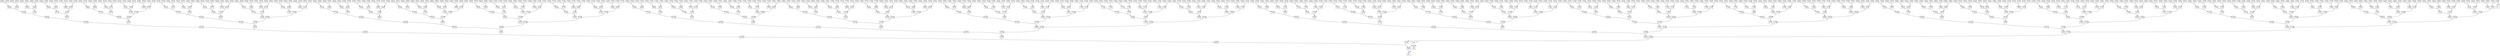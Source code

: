 digraph mooseG{
	concentrate=true;

"/cable[0]/comp_0_0[0]" [shape="box3d",label="p000"];
"/cable[0]/comp_1_0[0]" [shape="box3d",label="p100"];
"/cable[0]/comp_1_0[0]" -> "/cable[0]/comp_0_0[0]" [];
"/cable[0]/comp_1_1[0]" [shape="box3d",label="p110"];
"/cable[0]/comp_1_1[0]" -> "/cable[0]/comp_0_0[0]" [];
"/cable[0]/comp_2_0[0]" [shape="box3d",label="p200"];
"/cable[0]/comp_2_0[0]" -> "/cable[0]/comp_1_0[0]" [];
"/cable[0]/comp_2_1[0]" [shape="box3d",label="p210"];
"/cable[0]/comp_2_1[0]" -> "/cable[0]/comp_1_0[0]" [];
"/cable[0]/comp_2_2[0]" [shape="box3d",label="p220"];
"/cable[0]/comp_2_2[0]" -> "/cable[0]/comp_1_1[0]" [];
"/cable[0]/comp_2_3[0]" [shape="box3d",label="p230"];
"/cable[0]/comp_2_3[0]" -> "/cable[0]/comp_1_1[0]" [];
"/cable[0]/comp_3_0[0]" [shape="box3d",label="p300"];
"/cable[0]/comp_3_0[0]" -> "/cable[0]/comp_2_0[0]" [];
"/cable[0]/comp_3_1[0]" [shape="box3d",label="p310"];
"/cable[0]/comp_3_1[0]" -> "/cable[0]/comp_2_0[0]" [];
"/cable[0]/comp_3_2[0]" [shape="box3d",label="p320"];
"/cable[0]/comp_3_2[0]" -> "/cable[0]/comp_2_1[0]" [];
"/cable[0]/comp_3_3[0]" [shape="box3d",label="p330"];
"/cable[0]/comp_3_3[0]" -> "/cable[0]/comp_2_1[0]" [];
"/cable[0]/comp_3_4[0]" [shape="box3d",label="p340"];
"/cable[0]/comp_3_4[0]" -> "/cable[0]/comp_2_2[0]" [];
"/cable[0]/comp_3_5[0]" [shape="box3d",label="p350"];
"/cable[0]/comp_3_5[0]" -> "/cable[0]/comp_2_2[0]" [];
"/cable[0]/comp_3_6[0]" [shape="box3d",label="p360"];
"/cable[0]/comp_3_6[0]" -> "/cable[0]/comp_2_3[0]" [];
"/cable[0]/comp_3_7[0]" [shape="box3d",label="p370"];
"/cable[0]/comp_3_7[0]" -> "/cable[0]/comp_2_3[0]" [];
"/cable[0]/comp_4_0[0]" [shape="box3d",label="p400"];
"/cable[0]/comp_4_0[0]" -> "/cable[0]/comp_3_0[0]" [];
"/cable[0]/comp_4_1[0]" [shape="box3d",label="p410"];
"/cable[0]/comp_4_1[0]" -> "/cable[0]/comp_3_0[0]" [];
"/cable[0]/comp_4_2[0]" [shape="box3d",label="p420"];
"/cable[0]/comp_4_2[0]" -> "/cable[0]/comp_3_1[0]" [];
"/cable[0]/comp_4_3[0]" [shape="box3d",label="p430"];
"/cable[0]/comp_4_3[0]" -> "/cable[0]/comp_3_1[0]" [];
"/cable[0]/comp_4_4[0]" [shape="box3d",label="p440"];
"/cable[0]/comp_4_4[0]" -> "/cable[0]/comp_3_2[0]" [];
"/cable[0]/comp_4_5[0]" [shape="box3d",label="p450"];
"/cable[0]/comp_4_5[0]" -> "/cable[0]/comp_3_2[0]" [];
"/cable[0]/comp_4_6[0]" [shape="box3d",label="p460"];
"/cable[0]/comp_4_6[0]" -> "/cable[0]/comp_3_3[0]" [];
"/cable[0]/comp_4_7[0]" [shape="box3d",label="p470"];
"/cable[0]/comp_4_7[0]" -> "/cable[0]/comp_3_3[0]" [];
"/cable[0]/comp_4_8[0]" [shape="box3d",label="p480"];
"/cable[0]/comp_4_8[0]" -> "/cable[0]/comp_3_4[0]" [];
"/cable[0]/comp_4_9[0]" [shape="box3d",label="p490"];
"/cable[0]/comp_4_9[0]" -> "/cable[0]/comp_3_4[0]" [];
"/cable[0]/comp_4_10[0]" [shape="box3d",label="4100"];
"/cable[0]/comp_4_10[0]" -> "/cable[0]/comp_3_5[0]" [];
"/cable[0]/comp_4_11[0]" [shape="box3d",label="4110"];
"/cable[0]/comp_4_11[0]" -> "/cable[0]/comp_3_5[0]" [];
"/cable[0]/comp_4_12[0]" [shape="box3d",label="4120"];
"/cable[0]/comp_4_12[0]" -> "/cable[0]/comp_3_6[0]" [];
"/cable[0]/comp_4_13[0]" [shape="box3d",label="4130"];
"/cable[0]/comp_4_13[0]" -> "/cable[0]/comp_3_6[0]" [];
"/cable[0]/comp_4_14[0]" [shape="box3d",label="4140"];
"/cable[0]/comp_4_14[0]" -> "/cable[0]/comp_3_7[0]" [];
"/cable[0]/comp_4_15[0]" [shape="box3d",label="4150"];
"/cable[0]/comp_4_15[0]" -> "/cable[0]/comp_3_7[0]" [];
"/cable[0]/comp_5_0[0]" [shape="box3d",label="p500"];
"/cable[0]/comp_5_0[0]" -> "/cable[0]/comp_4_0[0]" [];
"/cable[0]/comp_5_1[0]" [shape="box3d",label="p510"];
"/cable[0]/comp_5_1[0]" -> "/cable[0]/comp_4_0[0]" [];
"/cable[0]/comp_5_2[0]" [shape="box3d",label="p520"];
"/cable[0]/comp_5_2[0]" -> "/cable[0]/comp_4_1[0]" [];
"/cable[0]/comp_5_3[0]" [shape="box3d",label="p530"];
"/cable[0]/comp_5_3[0]" -> "/cable[0]/comp_4_1[0]" [];
"/cable[0]/comp_5_4[0]" [shape="box3d",label="p540"];
"/cable[0]/comp_5_4[0]" -> "/cable[0]/comp_4_2[0]" [];
"/cable[0]/comp_5_5[0]" [shape="box3d",label="p550"];
"/cable[0]/comp_5_5[0]" -> "/cable[0]/comp_4_2[0]" [];
"/cable[0]/comp_5_6[0]" [shape="box3d",label="p560"];
"/cable[0]/comp_5_6[0]" -> "/cable[0]/comp_4_3[0]" [];
"/cable[0]/comp_5_7[0]" [shape="box3d",label="p570"];
"/cable[0]/comp_5_7[0]" -> "/cable[0]/comp_4_3[0]" [];
"/cable[0]/comp_5_8[0]" [shape="box3d",label="p580"];
"/cable[0]/comp_5_8[0]" -> "/cable[0]/comp_4_4[0]" [];
"/cable[0]/comp_5_9[0]" [shape="box3d",label="p590"];
"/cable[0]/comp_5_9[0]" -> "/cable[0]/comp_4_4[0]" [];
"/cable[0]/comp_5_10[0]" [shape="box3d",label="5100"];
"/cable[0]/comp_5_10[0]" -> "/cable[0]/comp_4_5[0]" [];
"/cable[0]/comp_5_11[0]" [shape="box3d",label="5110"];
"/cable[0]/comp_5_11[0]" -> "/cable[0]/comp_4_5[0]" [];
"/cable[0]/comp_5_12[0]" [shape="box3d",label="5120"];
"/cable[0]/comp_5_12[0]" -> "/cable[0]/comp_4_6[0]" [];
"/cable[0]/comp_5_13[0]" [shape="box3d",label="5130"];
"/cable[0]/comp_5_13[0]" -> "/cable[0]/comp_4_6[0]" [];
"/cable[0]/comp_5_14[0]" [shape="box3d",label="5140"];
"/cable[0]/comp_5_14[0]" -> "/cable[0]/comp_4_7[0]" [];
"/cable[0]/comp_5_15[0]" [shape="box3d",label="5150"];
"/cable[0]/comp_5_15[0]" -> "/cable[0]/comp_4_7[0]" [];
"/cable[0]/comp_5_16[0]" [shape="box3d",label="5160"];
"/cable[0]/comp_5_16[0]" -> "/cable[0]/comp_4_8[0]" [];
"/cable[0]/comp_5_17[0]" [shape="box3d",label="5170"];
"/cable[0]/comp_5_17[0]" -> "/cable[0]/comp_4_8[0]" [];
"/cable[0]/comp_5_18[0]" [shape="box3d",label="5180"];
"/cable[0]/comp_5_18[0]" -> "/cable[0]/comp_4_9[0]" [];
"/cable[0]/comp_5_19[0]" [shape="box3d",label="5190"];
"/cable[0]/comp_5_19[0]" -> "/cable[0]/comp_4_9[0]" [];
"/cable[0]/comp_5_20[0]" [shape="box3d",label="5200"];
"/cable[0]/comp_5_20[0]" -> "/cable[0]/comp_4_10[0]" [];
"/cable[0]/comp_5_21[0]" [shape="box3d",label="5210"];
"/cable[0]/comp_5_21[0]" -> "/cable[0]/comp_4_10[0]" [];
"/cable[0]/comp_5_22[0]" [shape="box3d",label="5220"];
"/cable[0]/comp_5_22[0]" -> "/cable[0]/comp_4_11[0]" [];
"/cable[0]/comp_5_23[0]" [shape="box3d",label="5230"];
"/cable[0]/comp_5_23[0]" -> "/cable[0]/comp_4_11[0]" [];
"/cable[0]/comp_5_24[0]" [shape="box3d",label="5240"];
"/cable[0]/comp_5_24[0]" -> "/cable[0]/comp_4_12[0]" [];
"/cable[0]/comp_5_25[0]" [shape="box3d",label="5250"];
"/cable[0]/comp_5_25[0]" -> "/cable[0]/comp_4_12[0]" [];
"/cable[0]/comp_5_26[0]" [shape="box3d",label="5260"];
"/cable[0]/comp_5_26[0]" -> "/cable[0]/comp_4_13[0]" [];
"/cable[0]/comp_5_27[0]" [shape="box3d",label="5270"];
"/cable[0]/comp_5_27[0]" -> "/cable[0]/comp_4_13[0]" [];
"/cable[0]/comp_5_28[0]" [shape="box3d",label="5280"];
"/cable[0]/comp_5_28[0]" -> "/cable[0]/comp_4_14[0]" [];
"/cable[0]/comp_5_29[0]" [shape="box3d",label="5290"];
"/cable[0]/comp_5_29[0]" -> "/cable[0]/comp_4_14[0]" [];
"/cable[0]/comp_5_30[0]" [shape="box3d",label="5300"];
"/cable[0]/comp_5_30[0]" -> "/cable[0]/comp_4_15[0]" [];
"/cable[0]/comp_5_31[0]" [shape="box3d",label="5310"];
"/cable[0]/comp_5_31[0]" -> "/cable[0]/comp_4_15[0]" [];
"/cable[0]/comp_6_0[0]" [shape="box3d",label="p600"];
"/cable[0]/comp_6_0[0]" -> "/cable[0]/comp_5_0[0]" [];
"/cable[0]/comp_6_1[0]" [shape="box3d",label="p610"];
"/cable[0]/comp_6_1[0]" -> "/cable[0]/comp_5_0[0]" [];
"/cable[0]/comp_6_2[0]" [shape="box3d",label="p620"];
"/cable[0]/comp_6_2[0]" -> "/cable[0]/comp_5_1[0]" [];
"/cable[0]/comp_6_3[0]" [shape="box3d",label="p630"];
"/cable[0]/comp_6_3[0]" -> "/cable[0]/comp_5_1[0]" [];
"/cable[0]/comp_6_4[0]" [shape="box3d",label="p640"];
"/cable[0]/comp_6_4[0]" -> "/cable[0]/comp_5_2[0]" [];
"/cable[0]/comp_6_5[0]" [shape="box3d",label="p650"];
"/cable[0]/comp_6_5[0]" -> "/cable[0]/comp_5_2[0]" [];
"/cable[0]/comp_6_6[0]" [shape="box3d",label="p660"];
"/cable[0]/comp_6_6[0]" -> "/cable[0]/comp_5_3[0]" [];
"/cable[0]/comp_6_7[0]" [shape="box3d",label="p670"];
"/cable[0]/comp_6_7[0]" -> "/cable[0]/comp_5_3[0]" [];
"/cable[0]/comp_6_8[0]" [shape="box3d",label="p680"];
"/cable[0]/comp_6_8[0]" -> "/cable[0]/comp_5_4[0]" [];
"/cable[0]/comp_6_9[0]" [shape="box3d",label="p690"];
"/cable[0]/comp_6_9[0]" -> "/cable[0]/comp_5_4[0]" [];
"/cable[0]/comp_6_10[0]" [shape="box3d",label="6100"];
"/cable[0]/comp_6_10[0]" -> "/cable[0]/comp_5_5[0]" [];
"/cable[0]/comp_6_11[0]" [shape="box3d",label="6110"];
"/cable[0]/comp_6_11[0]" -> "/cable[0]/comp_5_5[0]" [];
"/cable[0]/comp_6_12[0]" [shape="box3d",label="6120"];
"/cable[0]/comp_6_12[0]" -> "/cable[0]/comp_5_6[0]" [];
"/cable[0]/comp_6_13[0]" [shape="box3d",label="6130"];
"/cable[0]/comp_6_13[0]" -> "/cable[0]/comp_5_6[0]" [];
"/cable[0]/comp_6_14[0]" [shape="box3d",label="6140"];
"/cable[0]/comp_6_14[0]" -> "/cable[0]/comp_5_7[0]" [];
"/cable[0]/comp_6_15[0]" [shape="box3d",label="6150"];
"/cable[0]/comp_6_15[0]" -> "/cable[0]/comp_5_7[0]" [];
"/cable[0]/comp_6_16[0]" [shape="box3d",label="6160"];
"/cable[0]/comp_6_16[0]" -> "/cable[0]/comp_5_8[0]" [];
"/cable[0]/comp_6_17[0]" [shape="box3d",label="6170"];
"/cable[0]/comp_6_17[0]" -> "/cable[0]/comp_5_8[0]" [];
"/cable[0]/comp_6_18[0]" [shape="box3d",label="6180"];
"/cable[0]/comp_6_18[0]" -> "/cable[0]/comp_5_9[0]" [];
"/cable[0]/comp_6_19[0]" [shape="box3d",label="6190"];
"/cable[0]/comp_6_19[0]" -> "/cable[0]/comp_5_9[0]" [];
"/cable[0]/comp_6_20[0]" [shape="box3d",label="6200"];
"/cable[0]/comp_6_20[0]" -> "/cable[0]/comp_5_10[0]" [];
"/cable[0]/comp_6_21[0]" [shape="box3d",label="6210"];
"/cable[0]/comp_6_21[0]" -> "/cable[0]/comp_5_10[0]" [];
"/cable[0]/comp_6_22[0]" [shape="box3d",label="6220"];
"/cable[0]/comp_6_22[0]" -> "/cable[0]/comp_5_11[0]" [];
"/cable[0]/comp_6_23[0]" [shape="box3d",label="6230"];
"/cable[0]/comp_6_23[0]" -> "/cable[0]/comp_5_11[0]" [];
"/cable[0]/comp_6_24[0]" [shape="box3d",label="6240"];
"/cable[0]/comp_6_24[0]" -> "/cable[0]/comp_5_12[0]" [];
"/cable[0]/comp_6_25[0]" [shape="box3d",label="6250"];
"/cable[0]/comp_6_25[0]" -> "/cable[0]/comp_5_12[0]" [];
"/cable[0]/comp_6_26[0]" [shape="box3d",label="6260"];
"/cable[0]/comp_6_26[0]" -> "/cable[0]/comp_5_13[0]" [];
"/cable[0]/comp_6_27[0]" [shape="box3d",label="6270"];
"/cable[0]/comp_6_27[0]" -> "/cable[0]/comp_5_13[0]" [];
"/cable[0]/comp_6_28[0]" [shape="box3d",label="6280"];
"/cable[0]/comp_6_28[0]" -> "/cable[0]/comp_5_14[0]" [];
"/cable[0]/comp_6_29[0]" [shape="box3d",label="6290"];
"/cable[0]/comp_6_29[0]" -> "/cable[0]/comp_5_14[0]" [];
"/cable[0]/comp_6_30[0]" [shape="box3d",label="6300"];
"/cable[0]/comp_6_30[0]" -> "/cable[0]/comp_5_15[0]" [];
"/cable[0]/comp_6_31[0]" [shape="box3d",label="6310"];
"/cable[0]/comp_6_31[0]" -> "/cable[0]/comp_5_15[0]" [];
"/cable[0]/comp_6_32[0]" [shape="box3d",label="6320"];
"/cable[0]/comp_6_32[0]" -> "/cable[0]/comp_5_16[0]" [];
"/cable[0]/comp_6_33[0]" [shape="box3d",label="6330"];
"/cable[0]/comp_6_33[0]" -> "/cable[0]/comp_5_16[0]" [];
"/cable[0]/comp_6_34[0]" [shape="box3d",label="6340"];
"/cable[0]/comp_6_34[0]" -> "/cable[0]/comp_5_17[0]" [];
"/cable[0]/comp_6_35[0]" [shape="box3d",label="6350"];
"/cable[0]/comp_6_35[0]" -> "/cable[0]/comp_5_17[0]" [];
"/cable[0]/comp_6_36[0]" [shape="box3d",label="6360"];
"/cable[0]/comp_6_36[0]" -> "/cable[0]/comp_5_18[0]" [];
"/cable[0]/comp_6_37[0]" [shape="box3d",label="6370"];
"/cable[0]/comp_6_37[0]" -> "/cable[0]/comp_5_18[0]" [];
"/cable[0]/comp_6_38[0]" [shape="box3d",label="6380"];
"/cable[0]/comp_6_38[0]" -> "/cable[0]/comp_5_19[0]" [];
"/cable[0]/comp_6_39[0]" [shape="box3d",label="6390"];
"/cable[0]/comp_6_39[0]" -> "/cable[0]/comp_5_19[0]" [];
"/cable[0]/comp_6_40[0]" [shape="box3d",label="6400"];
"/cable[0]/comp_6_40[0]" -> "/cable[0]/comp_5_20[0]" [];
"/cable[0]/comp_6_41[0]" [shape="box3d",label="6410"];
"/cable[0]/comp_6_41[0]" -> "/cable[0]/comp_5_20[0]" [];
"/cable[0]/comp_6_42[0]" [shape="box3d",label="6420"];
"/cable[0]/comp_6_42[0]" -> "/cable[0]/comp_5_21[0]" [];
"/cable[0]/comp_6_43[0]" [shape="box3d",label="6430"];
"/cable[0]/comp_6_43[0]" -> "/cable[0]/comp_5_21[0]" [];
"/cable[0]/comp_6_44[0]" [shape="box3d",label="6440"];
"/cable[0]/comp_6_44[0]" -> "/cable[0]/comp_5_22[0]" [];
"/cable[0]/comp_6_45[0]" [shape="box3d",label="6450"];
"/cable[0]/comp_6_45[0]" -> "/cable[0]/comp_5_22[0]" [];
"/cable[0]/comp_6_46[0]" [shape="box3d",label="6460"];
"/cable[0]/comp_6_46[0]" -> "/cable[0]/comp_5_23[0]" [];
"/cable[0]/comp_6_47[0]" [shape="box3d",label="6470"];
"/cable[0]/comp_6_47[0]" -> "/cable[0]/comp_5_23[0]" [];
"/cable[0]/comp_6_48[0]" [shape="box3d",label="6480"];
"/cable[0]/comp_6_48[0]" -> "/cable[0]/comp_5_24[0]" [];
"/cable[0]/comp_6_49[0]" [shape="box3d",label="6490"];
"/cable[0]/comp_6_49[0]" -> "/cable[0]/comp_5_24[0]" [];
"/cable[0]/comp_6_50[0]" [shape="box3d",label="6500"];
"/cable[0]/comp_6_50[0]" -> "/cable[0]/comp_5_25[0]" [];
"/cable[0]/comp_6_51[0]" [shape="box3d",label="6510"];
"/cable[0]/comp_6_51[0]" -> "/cable[0]/comp_5_25[0]" [];
"/cable[0]/comp_6_52[0]" [shape="box3d",label="6520"];
"/cable[0]/comp_6_52[0]" -> "/cable[0]/comp_5_26[0]" [];
"/cable[0]/comp_6_53[0]" [shape="box3d",label="6530"];
"/cable[0]/comp_6_53[0]" -> "/cable[0]/comp_5_26[0]" [];
"/cable[0]/comp_6_54[0]" [shape="box3d",label="6540"];
"/cable[0]/comp_6_54[0]" -> "/cable[0]/comp_5_27[0]" [];
"/cable[0]/comp_6_55[0]" [shape="box3d",label="6550"];
"/cable[0]/comp_6_55[0]" -> "/cable[0]/comp_5_27[0]" [];
"/cable[0]/comp_6_56[0]" [shape="box3d",label="6560"];
"/cable[0]/comp_6_56[0]" -> "/cable[0]/comp_5_28[0]" [];
"/cable[0]/comp_6_57[0]" [shape="box3d",label="6570"];
"/cable[0]/comp_6_57[0]" -> "/cable[0]/comp_5_28[0]" [];
"/cable[0]/comp_6_58[0]" [shape="box3d",label="6580"];
"/cable[0]/comp_6_58[0]" -> "/cable[0]/comp_5_29[0]" [];
"/cable[0]/comp_6_59[0]" [shape="box3d",label="6590"];
"/cable[0]/comp_6_59[0]" -> "/cable[0]/comp_5_29[0]" [];
"/cable[0]/comp_6_60[0]" [shape="box3d",label="6600"];
"/cable[0]/comp_6_60[0]" -> "/cable[0]/comp_5_30[0]" [];
"/cable[0]/comp_6_61[0]" [shape="box3d",label="6610"];
"/cable[0]/comp_6_61[0]" -> "/cable[0]/comp_5_30[0]" [];
"/cable[0]/comp_6_62[0]" [shape="box3d",label="6620"];
"/cable[0]/comp_6_62[0]" -> "/cable[0]/comp_5_31[0]" [];
"/cable[0]/comp_6_63[0]" [shape="box3d",label="6630"];
"/cable[0]/comp_6_63[0]" -> "/cable[0]/comp_5_31[0]" [];
"/cable[0]/comp_7_0[0]" [shape="box3d",label="p700"];
"/cable[0]/comp_7_0[0]" -> "/cable[0]/comp_6_0[0]" [];
"/cable[0]/comp_7_1[0]" [shape="box3d",label="p710"];
"/cable[0]/comp_7_1[0]" -> "/cable[0]/comp_6_0[0]" [];
"/cable[0]/comp_7_2[0]" [shape="box3d",label="p720"];
"/cable[0]/comp_7_2[0]" -> "/cable[0]/comp_6_1[0]" [];
"/cable[0]/comp_7_3[0]" [shape="box3d",label="p730"];
"/cable[0]/comp_7_3[0]" -> "/cable[0]/comp_6_1[0]" [];
"/cable[0]/comp_7_4[0]" [shape="box3d",label="p740"];
"/cable[0]/comp_7_4[0]" -> "/cable[0]/comp_6_2[0]" [];
"/cable[0]/comp_7_5[0]" [shape="box3d",label="p750"];
"/cable[0]/comp_7_5[0]" -> "/cable[0]/comp_6_2[0]" [];
"/cable[0]/comp_7_6[0]" [shape="box3d",label="p760"];
"/cable[0]/comp_7_6[0]" -> "/cable[0]/comp_6_3[0]" [];
"/cable[0]/comp_7_7[0]" [shape="box3d",label="p770"];
"/cable[0]/comp_7_7[0]" -> "/cable[0]/comp_6_3[0]" [];
"/cable[0]/comp_7_8[0]" [shape="box3d",label="p780"];
"/cable[0]/comp_7_8[0]" -> "/cable[0]/comp_6_4[0]" [];
"/cable[0]/comp_7_9[0]" [shape="box3d",label="p790"];
"/cable[0]/comp_7_9[0]" -> "/cable[0]/comp_6_4[0]" [];
"/cable[0]/comp_7_10[0]" [shape="box3d",label="7100"];
"/cable[0]/comp_7_10[0]" -> "/cable[0]/comp_6_5[0]" [];
"/cable[0]/comp_7_11[0]" [shape="box3d",label="7110"];
"/cable[0]/comp_7_11[0]" -> "/cable[0]/comp_6_5[0]" [];
"/cable[0]/comp_7_12[0]" [shape="box3d",label="7120"];
"/cable[0]/comp_7_12[0]" -> "/cable[0]/comp_6_6[0]" [];
"/cable[0]/comp_7_13[0]" [shape="box3d",label="7130"];
"/cable[0]/comp_7_13[0]" -> "/cable[0]/comp_6_6[0]" [];
"/cable[0]/comp_7_14[0]" [shape="box3d",label="7140"];
"/cable[0]/comp_7_14[0]" -> "/cable[0]/comp_6_7[0]" [];
"/cable[0]/comp_7_15[0]" [shape="box3d",label="7150"];
"/cable[0]/comp_7_15[0]" -> "/cable[0]/comp_6_7[0]" [];
"/cable[0]/comp_7_16[0]" [shape="box3d",label="7160"];
"/cable[0]/comp_7_16[0]" -> "/cable[0]/comp_6_8[0]" [];
"/cable[0]/comp_7_17[0]" [shape="box3d",label="7170"];
"/cable[0]/comp_7_17[0]" -> "/cable[0]/comp_6_8[0]" [];
"/cable[0]/comp_7_18[0]" [shape="box3d",label="7180"];
"/cable[0]/comp_7_18[0]" -> "/cable[0]/comp_6_9[0]" [];
"/cable[0]/comp_7_19[0]" [shape="box3d",label="7190"];
"/cable[0]/comp_7_19[0]" -> "/cable[0]/comp_6_9[0]" [];
"/cable[0]/comp_7_20[0]" [shape="box3d",label="7200"];
"/cable[0]/comp_7_20[0]" -> "/cable[0]/comp_6_10[0]" [];
"/cable[0]/comp_7_21[0]" [shape="box3d",label="7210"];
"/cable[0]/comp_7_21[0]" -> "/cable[0]/comp_6_10[0]" [];
"/cable[0]/comp_7_22[0]" [shape="box3d",label="7220"];
"/cable[0]/comp_7_22[0]" -> "/cable[0]/comp_6_11[0]" [];
"/cable[0]/comp_7_23[0]" [shape="box3d",label="7230"];
"/cable[0]/comp_7_23[0]" -> "/cable[0]/comp_6_11[0]" [];
"/cable[0]/comp_7_24[0]" [shape="box3d",label="7240"];
"/cable[0]/comp_7_24[0]" -> "/cable[0]/comp_6_12[0]" [];
"/cable[0]/comp_7_25[0]" [shape="box3d",label="7250"];
"/cable[0]/comp_7_25[0]" -> "/cable[0]/comp_6_12[0]" [];
"/cable[0]/comp_7_26[0]" [shape="box3d",label="7260"];
"/cable[0]/comp_7_26[0]" -> "/cable[0]/comp_6_13[0]" [];
"/cable[0]/comp_7_27[0]" [shape="box3d",label="7270"];
"/cable[0]/comp_7_27[0]" -> "/cable[0]/comp_6_13[0]" [];
"/cable[0]/comp_7_28[0]" [shape="box3d",label="7280"];
"/cable[0]/comp_7_28[0]" -> "/cable[0]/comp_6_14[0]" [];
"/cable[0]/comp_7_29[0]" [shape="box3d",label="7290"];
"/cable[0]/comp_7_29[0]" -> "/cable[0]/comp_6_14[0]" [];
"/cable[0]/comp_7_30[0]" [shape="box3d",label="7300"];
"/cable[0]/comp_7_30[0]" -> "/cable[0]/comp_6_15[0]" [];
"/cable[0]/comp_7_31[0]" [shape="box3d",label="7310"];
"/cable[0]/comp_7_31[0]" -> "/cable[0]/comp_6_15[0]" [];
"/cable[0]/comp_7_32[0]" [shape="box3d",label="7320"];
"/cable[0]/comp_7_32[0]" -> "/cable[0]/comp_6_16[0]" [];
"/cable[0]/comp_7_33[0]" [shape="box3d",label="7330"];
"/cable[0]/comp_7_33[0]" -> "/cable[0]/comp_6_16[0]" [];
"/cable[0]/comp_7_34[0]" [shape="box3d",label="7340"];
"/cable[0]/comp_7_34[0]" -> "/cable[0]/comp_6_17[0]" [];
"/cable[0]/comp_7_35[0]" [shape="box3d",label="7350"];
"/cable[0]/comp_7_35[0]" -> "/cable[0]/comp_6_17[0]" [];
"/cable[0]/comp_7_36[0]" [shape="box3d",label="7360"];
"/cable[0]/comp_7_36[0]" -> "/cable[0]/comp_6_18[0]" [];
"/cable[0]/comp_7_37[0]" [shape="box3d",label="7370"];
"/cable[0]/comp_7_37[0]" -> "/cable[0]/comp_6_18[0]" [];
"/cable[0]/comp_7_38[0]" [shape="box3d",label="7380"];
"/cable[0]/comp_7_38[0]" -> "/cable[0]/comp_6_19[0]" [];
"/cable[0]/comp_7_39[0]" [shape="box3d",label="7390"];
"/cable[0]/comp_7_39[0]" -> "/cable[0]/comp_6_19[0]" [];
"/cable[0]/comp_7_40[0]" [shape="box3d",label="7400"];
"/cable[0]/comp_7_40[0]" -> "/cable[0]/comp_6_20[0]" [];
"/cable[0]/comp_7_41[0]" [shape="box3d",label="7410"];
"/cable[0]/comp_7_41[0]" -> "/cable[0]/comp_6_20[0]" [];
"/cable[0]/comp_7_42[0]" [shape="box3d",label="7420"];
"/cable[0]/comp_7_42[0]" -> "/cable[0]/comp_6_21[0]" [];
"/cable[0]/comp_7_43[0]" [shape="box3d",label="7430"];
"/cable[0]/comp_7_43[0]" -> "/cable[0]/comp_6_21[0]" [];
"/cable[0]/comp_7_44[0]" [shape="box3d",label="7440"];
"/cable[0]/comp_7_44[0]" -> "/cable[0]/comp_6_22[0]" [];
"/cable[0]/comp_7_45[0]" [shape="box3d",label="7450"];
"/cable[0]/comp_7_45[0]" -> "/cable[0]/comp_6_22[0]" [];
"/cable[0]/comp_7_46[0]" [shape="box3d",label="7460"];
"/cable[0]/comp_7_46[0]" -> "/cable[0]/comp_6_23[0]" [];
"/cable[0]/comp_7_47[0]" [shape="box3d",label="7470"];
"/cable[0]/comp_7_47[0]" -> "/cable[0]/comp_6_23[0]" [];
"/cable[0]/comp_7_48[0]" [shape="box3d",label="7480"];
"/cable[0]/comp_7_48[0]" -> "/cable[0]/comp_6_24[0]" [];
"/cable[0]/comp_7_49[0]" [shape="box3d",label="7490"];
"/cable[0]/comp_7_49[0]" -> "/cable[0]/comp_6_24[0]" [];
"/cable[0]/comp_7_50[0]" [shape="box3d",label="7500"];
"/cable[0]/comp_7_50[0]" -> "/cable[0]/comp_6_25[0]" [];
"/cable[0]/comp_7_51[0]" [shape="box3d",label="7510"];
"/cable[0]/comp_7_51[0]" -> "/cable[0]/comp_6_25[0]" [];
"/cable[0]/comp_7_52[0]" [shape="box3d",label="7520"];
"/cable[0]/comp_7_52[0]" -> "/cable[0]/comp_6_26[0]" [];
"/cable[0]/comp_7_53[0]" [shape="box3d",label="7530"];
"/cable[0]/comp_7_53[0]" -> "/cable[0]/comp_6_26[0]" [];
"/cable[0]/comp_7_54[0]" [shape="box3d",label="7540"];
"/cable[0]/comp_7_54[0]" -> "/cable[0]/comp_6_27[0]" [];
"/cable[0]/comp_7_55[0]" [shape="box3d",label="7550"];
"/cable[0]/comp_7_55[0]" -> "/cable[0]/comp_6_27[0]" [];
"/cable[0]/comp_7_56[0]" [shape="box3d",label="7560"];
"/cable[0]/comp_7_56[0]" -> "/cable[0]/comp_6_28[0]" [];
"/cable[0]/comp_7_57[0]" [shape="box3d",label="7570"];
"/cable[0]/comp_7_57[0]" -> "/cable[0]/comp_6_28[0]" [];
"/cable[0]/comp_7_58[0]" [shape="box3d",label="7580"];
"/cable[0]/comp_7_58[0]" -> "/cable[0]/comp_6_29[0]" [];
"/cable[0]/comp_7_59[0]" [shape="box3d",label="7590"];
"/cable[0]/comp_7_59[0]" -> "/cable[0]/comp_6_29[0]" [];
"/cable[0]/comp_7_60[0]" [shape="box3d",label="7600"];
"/cable[0]/comp_7_60[0]" -> "/cable[0]/comp_6_30[0]" [];
"/cable[0]/comp_7_61[0]" [shape="box3d",label="7610"];
"/cable[0]/comp_7_61[0]" -> "/cable[0]/comp_6_30[0]" [];
"/cable[0]/comp_7_62[0]" [shape="box3d",label="7620"];
"/cable[0]/comp_7_62[0]" -> "/cable[0]/comp_6_31[0]" [];
"/cable[0]/comp_7_63[0]" [shape="box3d",label="7630"];
"/cable[0]/comp_7_63[0]" -> "/cable[0]/comp_6_31[0]" [];
"/cable[0]/comp_7_64[0]" [shape="box3d",label="7640"];
"/cable[0]/comp_7_64[0]" -> "/cable[0]/comp_6_32[0]" [];
"/cable[0]/comp_7_65[0]" [shape="box3d",label="7650"];
"/cable[0]/comp_7_65[0]" -> "/cable[0]/comp_6_32[0]" [];
"/cable[0]/comp_7_66[0]" [shape="box3d",label="7660"];
"/cable[0]/comp_7_66[0]" -> "/cable[0]/comp_6_33[0]" [];
"/cable[0]/comp_7_67[0]" [shape="box3d",label="7670"];
"/cable[0]/comp_7_67[0]" -> "/cable[0]/comp_6_33[0]" [];
"/cable[0]/comp_7_68[0]" [shape="box3d",label="7680"];
"/cable[0]/comp_7_68[0]" -> "/cable[0]/comp_6_34[0]" [];
"/cable[0]/comp_7_69[0]" [shape="box3d",label="7690"];
"/cable[0]/comp_7_69[0]" -> "/cable[0]/comp_6_34[0]" [];
"/cable[0]/comp_7_70[0]" [shape="box3d",label="7700"];
"/cable[0]/comp_7_70[0]" -> "/cable[0]/comp_6_35[0]" [];
"/cable[0]/comp_7_71[0]" [shape="box3d",label="7710"];
"/cable[0]/comp_7_71[0]" -> "/cable[0]/comp_6_35[0]" [];
"/cable[0]/comp_7_72[0]" [shape="box3d",label="7720"];
"/cable[0]/comp_7_72[0]" -> "/cable[0]/comp_6_36[0]" [];
"/cable[0]/comp_7_73[0]" [shape="box3d",label="7730"];
"/cable[0]/comp_7_73[0]" -> "/cable[0]/comp_6_36[0]" [];
"/cable[0]/comp_7_74[0]" [shape="box3d",label="7740"];
"/cable[0]/comp_7_74[0]" -> "/cable[0]/comp_6_37[0]" [];
"/cable[0]/comp_7_75[0]" [shape="box3d",label="7750"];
"/cable[0]/comp_7_75[0]" -> "/cable[0]/comp_6_37[0]" [];
"/cable[0]/comp_7_76[0]" [shape="box3d",label="7760"];
"/cable[0]/comp_7_76[0]" -> "/cable[0]/comp_6_38[0]" [];
"/cable[0]/comp_7_77[0]" [shape="box3d",label="7770"];
"/cable[0]/comp_7_77[0]" -> "/cable[0]/comp_6_38[0]" [];
"/cable[0]/comp_7_78[0]" [shape="box3d",label="7780"];
"/cable[0]/comp_7_78[0]" -> "/cable[0]/comp_6_39[0]" [];
"/cable[0]/comp_7_79[0]" [shape="box3d",label="7790"];
"/cable[0]/comp_7_79[0]" -> "/cable[0]/comp_6_39[0]" [];
"/cable[0]/comp_7_80[0]" [shape="box3d",label="7800"];
"/cable[0]/comp_7_80[0]" -> "/cable[0]/comp_6_40[0]" [];
"/cable[0]/comp_7_81[0]" [shape="box3d",label="7810"];
"/cable[0]/comp_7_81[0]" -> "/cable[0]/comp_6_40[0]" [];
"/cable[0]/comp_7_82[0]" [shape="box3d",label="7820"];
"/cable[0]/comp_7_82[0]" -> "/cable[0]/comp_6_41[0]" [];
"/cable[0]/comp_7_83[0]" [shape="box3d",label="7830"];
"/cable[0]/comp_7_83[0]" -> "/cable[0]/comp_6_41[0]" [];
"/cable[0]/comp_7_84[0]" [shape="box3d",label="7840"];
"/cable[0]/comp_7_84[0]" -> "/cable[0]/comp_6_42[0]" [];
"/cable[0]/comp_7_85[0]" [shape="box3d",label="7850"];
"/cable[0]/comp_7_85[0]" -> "/cable[0]/comp_6_42[0]" [];
"/cable[0]/comp_7_86[0]" [shape="box3d",label="7860"];
"/cable[0]/comp_7_86[0]" -> "/cable[0]/comp_6_43[0]" [];
"/cable[0]/comp_7_87[0]" [shape="box3d",label="7870"];
"/cable[0]/comp_7_87[0]" -> "/cable[0]/comp_6_43[0]" [];
"/cable[0]/comp_7_88[0]" [shape="box3d",label="7880"];
"/cable[0]/comp_7_88[0]" -> "/cable[0]/comp_6_44[0]" [];
"/cable[0]/comp_7_89[0]" [shape="box3d",label="7890"];
"/cable[0]/comp_7_89[0]" -> "/cable[0]/comp_6_44[0]" [];
"/cable[0]/comp_7_90[0]" [shape="box3d",label="7900"];
"/cable[0]/comp_7_90[0]" -> "/cable[0]/comp_6_45[0]" [];
"/cable[0]/comp_7_91[0]" [shape="box3d",label="7910"];
"/cable[0]/comp_7_91[0]" -> "/cable[0]/comp_6_45[0]" [];
"/cable[0]/comp_7_92[0]" [shape="box3d",label="7920"];
"/cable[0]/comp_7_92[0]" -> "/cable[0]/comp_6_46[0]" [];
"/cable[0]/comp_7_93[0]" [shape="box3d",label="7930"];
"/cable[0]/comp_7_93[0]" -> "/cable[0]/comp_6_46[0]" [];
"/cable[0]/comp_7_94[0]" [shape="box3d",label="7940"];
"/cable[0]/comp_7_94[0]" -> "/cable[0]/comp_6_47[0]" [];
"/cable[0]/comp_7_95[0]" [shape="box3d",label="7950"];
"/cable[0]/comp_7_95[0]" -> "/cable[0]/comp_6_47[0]" [];
"/cable[0]/comp_7_96[0]" [shape="box3d",label="7960"];
"/cable[0]/comp_7_96[0]" -> "/cable[0]/comp_6_48[0]" [];
"/cable[0]/comp_7_97[0]" [shape="box3d",label="7970"];
"/cable[0]/comp_7_97[0]" -> "/cable[0]/comp_6_48[0]" [];
"/cable[0]/comp_7_98[0]" [shape="box3d",label="7980"];
"/cable[0]/comp_7_98[0]" -> "/cable[0]/comp_6_49[0]" [];
"/cable[0]/comp_7_99[0]" [shape="box3d",label="7990"];
"/cable[0]/comp_7_99[0]" -> "/cable[0]/comp_6_49[0]" [];
"/cable[0]/comp_7_100[0]" [shape="box3d",label="1000"];
"/cable[0]/comp_7_100[0]" -> "/cable[0]/comp_6_50[0]" [];
"/cable[0]/comp_7_101[0]" [shape="box3d",label="1010"];
"/cable[0]/comp_7_101[0]" -> "/cable[0]/comp_6_50[0]" [];
"/cable[0]/comp_7_102[0]" [shape="box3d",label="1020"];
"/cable[0]/comp_7_102[0]" -> "/cable[0]/comp_6_51[0]" [];
"/cable[0]/comp_7_103[0]" [shape="box3d",label="1030"];
"/cable[0]/comp_7_103[0]" -> "/cable[0]/comp_6_51[0]" [];
"/cable[0]/comp_7_104[0]" [shape="box3d",label="1040"];
"/cable[0]/comp_7_104[0]" -> "/cable[0]/comp_6_52[0]" [];
"/cable[0]/comp_7_105[0]" [shape="box3d",label="1050"];
"/cable[0]/comp_7_105[0]" -> "/cable[0]/comp_6_52[0]" [];
"/cable[0]/comp_7_106[0]" [shape="box3d",label="1060"];
"/cable[0]/comp_7_106[0]" -> "/cable[0]/comp_6_53[0]" [];
"/cable[0]/comp_7_107[0]" [shape="box3d",label="1070"];
"/cable[0]/comp_7_107[0]" -> "/cable[0]/comp_6_53[0]" [];
"/cable[0]/comp_7_108[0]" [shape="box3d",label="1080"];
"/cable[0]/comp_7_108[0]" -> "/cable[0]/comp_6_54[0]" [];
"/cable[0]/comp_7_109[0]" [shape="box3d",label="1090"];
"/cable[0]/comp_7_109[0]" -> "/cable[0]/comp_6_54[0]" [];
"/cable[0]/comp_7_110[0]" [shape="box3d",label="1100"];
"/cable[0]/comp_7_110[0]" -> "/cable[0]/comp_6_55[0]" [];
"/cable[0]/comp_7_111[0]" [shape="box3d",label="1110"];
"/cable[0]/comp_7_111[0]" -> "/cable[0]/comp_6_55[0]" [];
"/cable[0]/comp_7_112[0]" [shape="box3d",label="1120"];
"/cable[0]/comp_7_112[0]" -> "/cable[0]/comp_6_56[0]" [];
"/cable[0]/comp_7_113[0]" [shape="box3d",label="1130"];
"/cable[0]/comp_7_113[0]" -> "/cable[0]/comp_6_56[0]" [];
"/cable[0]/comp_7_114[0]" [shape="box3d",label="1140"];
"/cable[0]/comp_7_114[0]" -> "/cable[0]/comp_6_57[0]" [];
"/cable[0]/comp_7_115[0]" [shape="box3d",label="1150"];
"/cable[0]/comp_7_115[0]" -> "/cable[0]/comp_6_57[0]" [];
"/cable[0]/comp_7_116[0]" [shape="box3d",label="1160"];
"/cable[0]/comp_7_116[0]" -> "/cable[0]/comp_6_58[0]" [];
"/cable[0]/comp_7_117[0]" [shape="box3d",label="1170"];
"/cable[0]/comp_7_117[0]" -> "/cable[0]/comp_6_58[0]" [];
"/cable[0]/comp_7_118[0]" [shape="box3d",label="1180"];
"/cable[0]/comp_7_118[0]" -> "/cable[0]/comp_6_59[0]" [];
"/cable[0]/comp_7_119[0]" [shape="box3d",label="1190"];
"/cable[0]/comp_7_119[0]" -> "/cable[0]/comp_6_59[0]" [];
"/cable[0]/comp_7_120[0]" [shape="box3d",label="1200"];
"/cable[0]/comp_7_120[0]" -> "/cable[0]/comp_6_60[0]" [];
"/cable[0]/comp_7_121[0]" [shape="box3d",label="1210"];
"/cable[0]/comp_7_121[0]" -> "/cable[0]/comp_6_60[0]" [];
"/cable[0]/comp_7_122[0]" [shape="box3d",label="1220"];
"/cable[0]/comp_7_122[0]" -> "/cable[0]/comp_6_61[0]" [];
"/cable[0]/comp_7_123[0]" [shape="box3d",label="1230"];
"/cable[0]/comp_7_123[0]" -> "/cable[0]/comp_6_61[0]" [];
"/cable[0]/comp_7_124[0]" [shape="box3d",label="1240"];
"/cable[0]/comp_7_124[0]" -> "/cable[0]/comp_6_62[0]" [];
"/cable[0]/comp_7_125[0]" [shape="box3d",label="1250"];
"/cable[0]/comp_7_125[0]" -> "/cable[0]/comp_6_62[0]" [];
"/cable[0]/comp_7_126[0]" [shape="box3d",label="1260"];
"/cable[0]/comp_7_126[0]" -> "/cable[0]/comp_6_63[0]" [];
"/cable[0]/comp_7_127[0]" [shape="box3d",label="1270"];
"/cable[0]/comp_7_127[0]" -> "/cable[0]/comp_6_63[0]" [];
"/cable[0]/comp_8_0[0]" [shape="box3d",label="p800"];
"/cable[0]/comp_8_0[0]" -> "/cable[0]/comp_7_0[0]" [];
"/cable[0]/comp_8_1[0]" [shape="box3d",label="p810"];
"/cable[0]/comp_8_1[0]" -> "/cable[0]/comp_7_0[0]" [];
"/cable[0]/comp_8_2[0]" [shape="box3d",label="p820"];
"/cable[0]/comp_8_2[0]" -> "/cable[0]/comp_7_1[0]" [];
"/cable[0]/comp_8_3[0]" [shape="box3d",label="p830"];
"/cable[0]/comp_8_3[0]" -> "/cable[0]/comp_7_1[0]" [];
"/cable[0]/comp_8_4[0]" [shape="box3d",label="p840"];
"/cable[0]/comp_8_4[0]" -> "/cable[0]/comp_7_2[0]" [];
"/cable[0]/comp_8_5[0]" [shape="box3d",label="p850"];
"/cable[0]/comp_8_5[0]" -> "/cable[0]/comp_7_2[0]" [];
"/cable[0]/comp_8_6[0]" [shape="box3d",label="p860"];
"/cable[0]/comp_8_6[0]" -> "/cable[0]/comp_7_3[0]" [];
"/cable[0]/comp_8_7[0]" [shape="box3d",label="p870"];
"/cable[0]/comp_8_7[0]" -> "/cable[0]/comp_7_3[0]" [];
"/cable[0]/comp_8_8[0]" [shape="box3d",label="p880"];
"/cable[0]/comp_8_8[0]" -> "/cable[0]/comp_7_4[0]" [];
"/cable[0]/comp_8_9[0]" [shape="box3d",label="p890"];
"/cable[0]/comp_8_9[0]" -> "/cable[0]/comp_7_4[0]" [];
"/cable[0]/comp_8_10[0]" [shape="box3d",label="8100"];
"/cable[0]/comp_8_10[0]" -> "/cable[0]/comp_7_5[0]" [];
"/cable[0]/comp_8_11[0]" [shape="box3d",label="8110"];
"/cable[0]/comp_8_11[0]" -> "/cable[0]/comp_7_5[0]" [];
"/cable[0]/comp_8_12[0]" [shape="box3d",label="8120"];
"/cable[0]/comp_8_12[0]" -> "/cable[0]/comp_7_6[0]" [];
"/cable[0]/comp_8_13[0]" [shape="box3d",label="8130"];
"/cable[0]/comp_8_13[0]" -> "/cable[0]/comp_7_6[0]" [];
"/cable[0]/comp_8_14[0]" [shape="box3d",label="8140"];
"/cable[0]/comp_8_14[0]" -> "/cable[0]/comp_7_7[0]" [];
"/cable[0]/comp_8_15[0]" [shape="box3d",label="8150"];
"/cable[0]/comp_8_15[0]" -> "/cable[0]/comp_7_7[0]" [];
"/cable[0]/comp_8_16[0]" [shape="box3d",label="8160"];
"/cable[0]/comp_8_16[0]" -> "/cable[0]/comp_7_8[0]" [];
"/cable[0]/comp_8_17[0]" [shape="box3d",label="8170"];
"/cable[0]/comp_8_17[0]" -> "/cable[0]/comp_7_8[0]" [];
"/cable[0]/comp_8_18[0]" [shape="box3d",label="8180"];
"/cable[0]/comp_8_18[0]" -> "/cable[0]/comp_7_9[0]" [];
"/cable[0]/comp_8_19[0]" [shape="box3d",label="8190"];
"/cable[0]/comp_8_19[0]" -> "/cable[0]/comp_7_9[0]" [];
"/cable[0]/comp_8_20[0]" [shape="box3d",label="8200"];
"/cable[0]/comp_8_20[0]" -> "/cable[0]/comp_7_10[0]" [];
"/cable[0]/comp_8_21[0]" [shape="box3d",label="8210"];
"/cable[0]/comp_8_21[0]" -> "/cable[0]/comp_7_10[0]" [];
"/cable[0]/comp_8_22[0]" [shape="box3d",label="8220"];
"/cable[0]/comp_8_22[0]" -> "/cable[0]/comp_7_11[0]" [];
"/cable[0]/comp_8_23[0]" [shape="box3d",label="8230"];
"/cable[0]/comp_8_23[0]" -> "/cable[0]/comp_7_11[0]" [];
"/cable[0]/comp_8_24[0]" [shape="box3d",label="8240"];
"/cable[0]/comp_8_24[0]" -> "/cable[0]/comp_7_12[0]" [];
"/cable[0]/comp_8_25[0]" [shape="box3d",label="8250"];
"/cable[0]/comp_8_25[0]" -> "/cable[0]/comp_7_12[0]" [];
"/cable[0]/comp_8_26[0]" [shape="box3d",label="8260"];
"/cable[0]/comp_8_26[0]" -> "/cable[0]/comp_7_13[0]" [];
"/cable[0]/comp_8_27[0]" [shape="box3d",label="8270"];
"/cable[0]/comp_8_27[0]" -> "/cable[0]/comp_7_13[0]" [];
"/cable[0]/comp_8_28[0]" [shape="box3d",label="8280"];
"/cable[0]/comp_8_28[0]" -> "/cable[0]/comp_7_14[0]" [];
"/cable[0]/comp_8_29[0]" [shape="box3d",label="8290"];
"/cable[0]/comp_8_29[0]" -> "/cable[0]/comp_7_14[0]" [];
"/cable[0]/comp_8_30[0]" [shape="box3d",label="8300"];
"/cable[0]/comp_8_30[0]" -> "/cable[0]/comp_7_15[0]" [];
"/cable[0]/comp_8_31[0]" [shape="box3d",label="8310"];
"/cable[0]/comp_8_31[0]" -> "/cable[0]/comp_7_15[0]" [];
"/cable[0]/comp_8_32[0]" [shape="box3d",label="8320"];
"/cable[0]/comp_8_32[0]" -> "/cable[0]/comp_7_16[0]" [];
"/cable[0]/comp_8_33[0]" [shape="box3d",label="8330"];
"/cable[0]/comp_8_33[0]" -> "/cable[0]/comp_7_16[0]" [];
"/cable[0]/comp_8_34[0]" [shape="box3d",label="8340"];
"/cable[0]/comp_8_34[0]" -> "/cable[0]/comp_7_17[0]" [];
"/cable[0]/comp_8_35[0]" [shape="box3d",label="8350"];
"/cable[0]/comp_8_35[0]" -> "/cable[0]/comp_7_17[0]" [];
"/cable[0]/comp_8_36[0]" [shape="box3d",label="8360"];
"/cable[0]/comp_8_36[0]" -> "/cable[0]/comp_7_18[0]" [];
"/cable[0]/comp_8_37[0]" [shape="box3d",label="8370"];
"/cable[0]/comp_8_37[0]" -> "/cable[0]/comp_7_18[0]" [];
"/cable[0]/comp_8_38[0]" [shape="box3d",label="8380"];
"/cable[0]/comp_8_38[0]" -> "/cable[0]/comp_7_19[0]" [];
"/cable[0]/comp_8_39[0]" [shape="box3d",label="8390"];
"/cable[0]/comp_8_39[0]" -> "/cable[0]/comp_7_19[0]" [];
"/cable[0]/comp_8_40[0]" [shape="box3d",label="8400"];
"/cable[0]/comp_8_40[0]" -> "/cable[0]/comp_7_20[0]" [];
"/cable[0]/comp_8_41[0]" [shape="box3d",label="8410"];
"/cable[0]/comp_8_41[0]" -> "/cable[0]/comp_7_20[0]" [];
"/cable[0]/comp_8_42[0]" [shape="box3d",label="8420"];
"/cable[0]/comp_8_42[0]" -> "/cable[0]/comp_7_21[0]" [];
"/cable[0]/comp_8_43[0]" [shape="box3d",label="8430"];
"/cable[0]/comp_8_43[0]" -> "/cable[0]/comp_7_21[0]" [];
"/cable[0]/comp_8_44[0]" [shape="box3d",label="8440"];
"/cable[0]/comp_8_44[0]" -> "/cable[0]/comp_7_22[0]" [];
"/cable[0]/comp_8_45[0]" [shape="box3d",label="8450"];
"/cable[0]/comp_8_45[0]" -> "/cable[0]/comp_7_22[0]" [];
"/cable[0]/comp_8_46[0]" [shape="box3d",label="8460"];
"/cable[0]/comp_8_46[0]" -> "/cable[0]/comp_7_23[0]" [];
"/cable[0]/comp_8_47[0]" [shape="box3d",label="8470"];
"/cable[0]/comp_8_47[0]" -> "/cable[0]/comp_7_23[0]" [];
"/cable[0]/comp_8_48[0]" [shape="box3d",label="8480"];
"/cable[0]/comp_8_48[0]" -> "/cable[0]/comp_7_24[0]" [];
"/cable[0]/comp_8_49[0]" [shape="box3d",label="8490"];
"/cable[0]/comp_8_49[0]" -> "/cable[0]/comp_7_24[0]" [];
"/cable[0]/comp_8_50[0]" [shape="box3d",label="8500"];
"/cable[0]/comp_8_50[0]" -> "/cable[0]/comp_7_25[0]" [];
"/cable[0]/comp_8_51[0]" [shape="box3d",label="8510"];
"/cable[0]/comp_8_51[0]" -> "/cable[0]/comp_7_25[0]" [];
"/cable[0]/comp_8_52[0]" [shape="box3d",label="8520"];
"/cable[0]/comp_8_52[0]" -> "/cable[0]/comp_7_26[0]" [];
"/cable[0]/comp_8_53[0]" [shape="box3d",label="8530"];
"/cable[0]/comp_8_53[0]" -> "/cable[0]/comp_7_26[0]" [];
"/cable[0]/comp_8_54[0]" [shape="box3d",label="8540"];
"/cable[0]/comp_8_54[0]" -> "/cable[0]/comp_7_27[0]" [];
"/cable[0]/comp_8_55[0]" [shape="box3d",label="8550"];
"/cable[0]/comp_8_55[0]" -> "/cable[0]/comp_7_27[0]" [];
"/cable[0]/comp_8_56[0]" [shape="box3d",label="8560"];
"/cable[0]/comp_8_56[0]" -> "/cable[0]/comp_7_28[0]" [];
"/cable[0]/comp_8_57[0]" [shape="box3d",label="8570"];
"/cable[0]/comp_8_57[0]" -> "/cable[0]/comp_7_28[0]" [];
"/cable[0]/comp_8_58[0]" [shape="box3d",label="8580"];
"/cable[0]/comp_8_58[0]" -> "/cable[0]/comp_7_29[0]" [];
"/cable[0]/comp_8_59[0]" [shape="box3d",label="8590"];
"/cable[0]/comp_8_59[0]" -> "/cable[0]/comp_7_29[0]" [];
"/cable[0]/comp_8_60[0]" [shape="box3d",label="8600"];
"/cable[0]/comp_8_60[0]" -> "/cable[0]/comp_7_30[0]" [];
"/cable[0]/comp_8_61[0]" [shape="box3d",label="8610"];
"/cable[0]/comp_8_61[0]" -> "/cable[0]/comp_7_30[0]" [];
"/cable[0]/comp_8_62[0]" [shape="box3d",label="8620"];
"/cable[0]/comp_8_62[0]" -> "/cable[0]/comp_7_31[0]" [];
"/cable[0]/comp_8_63[0]" [shape="box3d",label="8630"];
"/cable[0]/comp_8_63[0]" -> "/cable[0]/comp_7_31[0]" [];
"/cable[0]/comp_8_64[0]" [shape="box3d",label="8640"];
"/cable[0]/comp_8_64[0]" -> "/cable[0]/comp_7_32[0]" [];
"/cable[0]/comp_8_65[0]" [shape="box3d",label="8650"];
"/cable[0]/comp_8_65[0]" -> "/cable[0]/comp_7_32[0]" [];
"/cable[0]/comp_8_66[0]" [shape="box3d",label="8660"];
"/cable[0]/comp_8_66[0]" -> "/cable[0]/comp_7_33[0]" [];
"/cable[0]/comp_8_67[0]" [shape="box3d",label="8670"];
"/cable[0]/comp_8_67[0]" -> "/cable[0]/comp_7_33[0]" [];
"/cable[0]/comp_8_68[0]" [shape="box3d",label="8680"];
"/cable[0]/comp_8_68[0]" -> "/cable[0]/comp_7_34[0]" [];
"/cable[0]/comp_8_69[0]" [shape="box3d",label="8690"];
"/cable[0]/comp_8_69[0]" -> "/cable[0]/comp_7_34[0]" [];
"/cable[0]/comp_8_70[0]" [shape="box3d",label="8700"];
"/cable[0]/comp_8_70[0]" -> "/cable[0]/comp_7_35[0]" [];
"/cable[0]/comp_8_71[0]" [shape="box3d",label="8710"];
"/cable[0]/comp_8_71[0]" -> "/cable[0]/comp_7_35[0]" [];
"/cable[0]/comp_8_72[0]" [shape="box3d",label="8720"];
"/cable[0]/comp_8_72[0]" -> "/cable[0]/comp_7_36[0]" [];
"/cable[0]/comp_8_73[0]" [shape="box3d",label="8730"];
"/cable[0]/comp_8_73[0]" -> "/cable[0]/comp_7_36[0]" [];
"/cable[0]/comp_8_74[0]" [shape="box3d",label="8740"];
"/cable[0]/comp_8_74[0]" -> "/cable[0]/comp_7_37[0]" [];
"/cable[0]/comp_8_75[0]" [shape="box3d",label="8750"];
"/cable[0]/comp_8_75[0]" -> "/cable[0]/comp_7_37[0]" [];
"/cable[0]/comp_8_76[0]" [shape="box3d",label="8760"];
"/cable[0]/comp_8_76[0]" -> "/cable[0]/comp_7_38[0]" [];
"/cable[0]/comp_8_77[0]" [shape="box3d",label="8770"];
"/cable[0]/comp_8_77[0]" -> "/cable[0]/comp_7_38[0]" [];
"/cable[0]/comp_8_78[0]" [shape="box3d",label="8780"];
"/cable[0]/comp_8_78[0]" -> "/cable[0]/comp_7_39[0]" [];
"/cable[0]/comp_8_79[0]" [shape="box3d",label="8790"];
"/cable[0]/comp_8_79[0]" -> "/cable[0]/comp_7_39[0]" [];
"/cable[0]/comp_8_80[0]" [shape="box3d",label="8800"];
"/cable[0]/comp_8_80[0]" -> "/cable[0]/comp_7_40[0]" [];
"/cable[0]/comp_8_81[0]" [shape="box3d",label="8810"];
"/cable[0]/comp_8_81[0]" -> "/cable[0]/comp_7_40[0]" [];
"/cable[0]/comp_8_82[0]" [shape="box3d",label="8820"];
"/cable[0]/comp_8_82[0]" -> "/cable[0]/comp_7_41[0]" [];
"/cable[0]/comp_8_83[0]" [shape="box3d",label="8830"];
"/cable[0]/comp_8_83[0]" -> "/cable[0]/comp_7_41[0]" [];
"/cable[0]/comp_8_84[0]" [shape="box3d",label="8840"];
"/cable[0]/comp_8_84[0]" -> "/cable[0]/comp_7_42[0]" [];
"/cable[0]/comp_8_85[0]" [shape="box3d",label="8850"];
"/cable[0]/comp_8_85[0]" -> "/cable[0]/comp_7_42[0]" [];
"/cable[0]/comp_8_86[0]" [shape="box3d",label="8860"];
"/cable[0]/comp_8_86[0]" -> "/cable[0]/comp_7_43[0]" [];
"/cable[0]/comp_8_87[0]" [shape="box3d",label="8870"];
"/cable[0]/comp_8_87[0]" -> "/cable[0]/comp_7_43[0]" [];
"/cable[0]/comp_8_88[0]" [shape="box3d",label="8880"];
"/cable[0]/comp_8_88[0]" -> "/cable[0]/comp_7_44[0]" [];
"/cable[0]/comp_8_89[0]" [shape="box3d",label="8890"];
"/cable[0]/comp_8_89[0]" -> "/cable[0]/comp_7_44[0]" [];
"/cable[0]/comp_8_90[0]" [shape="box3d",label="8900"];
"/cable[0]/comp_8_90[0]" -> "/cable[0]/comp_7_45[0]" [];
"/cable[0]/comp_8_91[0]" [shape="box3d",label="8910"];
"/cable[0]/comp_8_91[0]" -> "/cable[0]/comp_7_45[0]" [];
"/cable[0]/comp_8_92[0]" [shape="box3d",label="8920"];
"/cable[0]/comp_8_92[0]" -> "/cable[0]/comp_7_46[0]" [];
"/cable[0]/comp_8_93[0]" [shape="box3d",label="8930"];
"/cable[0]/comp_8_93[0]" -> "/cable[0]/comp_7_46[0]" [];
"/cable[0]/comp_8_94[0]" [shape="box3d",label="8940"];
"/cable[0]/comp_8_94[0]" -> "/cable[0]/comp_7_47[0]" [];
"/cable[0]/comp_8_95[0]" [shape="box3d",label="8950"];
"/cable[0]/comp_8_95[0]" -> "/cable[0]/comp_7_47[0]" [];
"/cable[0]/comp_8_96[0]" [shape="box3d",label="8960"];
"/cable[0]/comp_8_96[0]" -> "/cable[0]/comp_7_48[0]" [];
"/cable[0]/comp_8_97[0]" [shape="box3d",label="8970"];
"/cable[0]/comp_8_97[0]" -> "/cable[0]/comp_7_48[0]" [];
"/cable[0]/comp_8_98[0]" [shape="box3d",label="8980"];
"/cable[0]/comp_8_98[0]" -> "/cable[0]/comp_7_49[0]" [];
"/cable[0]/comp_8_99[0]" [shape="box3d",label="8990"];
"/cable[0]/comp_8_99[0]" -> "/cable[0]/comp_7_49[0]" [];
"/cable[0]/comp_8_100[0]" [shape="box3d",label="1000"];
"/cable[0]/comp_8_100[0]" -> "/cable[0]/comp_7_50[0]" [];
"/cable[0]/comp_8_101[0]" [shape="box3d",label="1010"];
"/cable[0]/comp_8_101[0]" -> "/cable[0]/comp_7_50[0]" [];
"/cable[0]/comp_8_102[0]" [shape="box3d",label="1020"];
"/cable[0]/comp_8_102[0]" -> "/cable[0]/comp_7_51[0]" [];
"/cable[0]/comp_8_103[0]" [shape="box3d",label="1030"];
"/cable[0]/comp_8_103[0]" -> "/cable[0]/comp_7_51[0]" [];
"/cable[0]/comp_8_104[0]" [shape="box3d",label="1040"];
"/cable[0]/comp_8_104[0]" -> "/cable[0]/comp_7_52[0]" [];
"/cable[0]/comp_8_105[0]" [shape="box3d",label="1050"];
"/cable[0]/comp_8_105[0]" -> "/cable[0]/comp_7_52[0]" [];
"/cable[0]/comp_8_106[0]" [shape="box3d",label="1060"];
"/cable[0]/comp_8_106[0]" -> "/cable[0]/comp_7_53[0]" [];
"/cable[0]/comp_8_107[0]" [shape="box3d",label="1070"];
"/cable[0]/comp_8_107[0]" -> "/cable[0]/comp_7_53[0]" [];
"/cable[0]/comp_8_108[0]" [shape="box3d",label="1080"];
"/cable[0]/comp_8_108[0]" -> "/cable[0]/comp_7_54[0]" [];
"/cable[0]/comp_8_109[0]" [shape="box3d",label="1090"];
"/cable[0]/comp_8_109[0]" -> "/cable[0]/comp_7_54[0]" [];
"/cable[0]/comp_8_110[0]" [shape="box3d",label="1100"];
"/cable[0]/comp_8_110[0]" -> "/cable[0]/comp_7_55[0]" [];
"/cable[0]/comp_8_111[0]" [shape="box3d",label="1110"];
"/cable[0]/comp_8_111[0]" -> "/cable[0]/comp_7_55[0]" [];
"/cable[0]/comp_8_112[0]" [shape="box3d",label="1120"];
"/cable[0]/comp_8_112[0]" -> "/cable[0]/comp_7_56[0]" [];
"/cable[0]/comp_8_113[0]" [shape="box3d",label="1130"];
"/cable[0]/comp_8_113[0]" -> "/cable[0]/comp_7_56[0]" [];
"/cable[0]/comp_8_114[0]" [shape="box3d",label="1140"];
"/cable[0]/comp_8_114[0]" -> "/cable[0]/comp_7_57[0]" [];
"/cable[0]/comp_8_115[0]" [shape="box3d",label="1150"];
"/cable[0]/comp_8_115[0]" -> "/cable[0]/comp_7_57[0]" [];
"/cable[0]/comp_8_116[0]" [shape="box3d",label="1160"];
"/cable[0]/comp_8_116[0]" -> "/cable[0]/comp_7_58[0]" [];
"/cable[0]/comp_8_117[0]" [shape="box3d",label="1170"];
"/cable[0]/comp_8_117[0]" -> "/cable[0]/comp_7_58[0]" [];
"/cable[0]/comp_8_118[0]" [shape="box3d",label="1180"];
"/cable[0]/comp_8_118[0]" -> "/cable[0]/comp_7_59[0]" [];
"/cable[0]/comp_8_119[0]" [shape="box3d",label="1190"];
"/cable[0]/comp_8_119[0]" -> "/cable[0]/comp_7_59[0]" [];
"/cable[0]/comp_8_120[0]" [shape="box3d",label="1200"];
"/cable[0]/comp_8_120[0]" -> "/cable[0]/comp_7_60[0]" [];
"/cable[0]/comp_8_121[0]" [shape="box3d",label="1210"];
"/cable[0]/comp_8_121[0]" -> "/cable[0]/comp_7_60[0]" [];
"/cable[0]/comp_8_122[0]" [shape="box3d",label="1220"];
"/cable[0]/comp_8_122[0]" -> "/cable[0]/comp_7_61[0]" [];
"/cable[0]/comp_8_123[0]" [shape="box3d",label="1230"];
"/cable[0]/comp_8_123[0]" -> "/cable[0]/comp_7_61[0]" [];
"/cable[0]/comp_8_124[0]" [shape="box3d",label="1240"];
"/cable[0]/comp_8_124[0]" -> "/cable[0]/comp_7_62[0]" [];
"/cable[0]/comp_8_125[0]" [shape="box3d",label="1250"];
"/cable[0]/comp_8_125[0]" -> "/cable[0]/comp_7_62[0]" [];
"/cable[0]/comp_8_126[0]" [shape="box3d",label="1260"];
"/cable[0]/comp_8_126[0]" -> "/cable[0]/comp_7_63[0]" [];
"/cable[0]/comp_8_127[0]" [shape="box3d",label="1270"];
"/cable[0]/comp_8_127[0]" -> "/cable[0]/comp_7_63[0]" [];
"/cable[0]/comp_8_128[0]" [shape="box3d",label="1280"];
"/cable[0]/comp_8_128[0]" -> "/cable[0]/comp_7_64[0]" [];
"/cable[0]/comp_8_129[0]" [shape="box3d",label="1290"];
"/cable[0]/comp_8_129[0]" -> "/cable[0]/comp_7_64[0]" [];
"/cable[0]/comp_8_130[0]" [shape="box3d",label="1300"];
"/cable[0]/comp_8_130[0]" -> "/cable[0]/comp_7_65[0]" [];
"/cable[0]/comp_8_131[0]" [shape="box3d",label="1310"];
"/cable[0]/comp_8_131[0]" -> "/cable[0]/comp_7_65[0]" [];
"/cable[0]/comp_8_132[0]" [shape="box3d",label="1320"];
"/cable[0]/comp_8_132[0]" -> "/cable[0]/comp_7_66[0]" [];
"/cable[0]/comp_8_133[0]" [shape="box3d",label="1330"];
"/cable[0]/comp_8_133[0]" -> "/cable[0]/comp_7_66[0]" [];
"/cable[0]/comp_8_134[0]" [shape="box3d",label="1340"];
"/cable[0]/comp_8_134[0]" -> "/cable[0]/comp_7_67[0]" [];
"/cable[0]/comp_8_135[0]" [shape="box3d",label="1350"];
"/cable[0]/comp_8_135[0]" -> "/cable[0]/comp_7_67[0]" [];
"/cable[0]/comp_8_136[0]" [shape="box3d",label="1360"];
"/cable[0]/comp_8_136[0]" -> "/cable[0]/comp_7_68[0]" [];
"/cable[0]/comp_8_137[0]" [shape="box3d",label="1370"];
"/cable[0]/comp_8_137[0]" -> "/cable[0]/comp_7_68[0]" [];
"/cable[0]/comp_8_138[0]" [shape="box3d",label="1380"];
"/cable[0]/comp_8_138[0]" -> "/cable[0]/comp_7_69[0]" [];
"/cable[0]/comp_8_139[0]" [shape="box3d",label="1390"];
"/cable[0]/comp_8_139[0]" -> "/cable[0]/comp_7_69[0]" [];
"/cable[0]/comp_8_140[0]" [shape="box3d",label="1400"];
"/cable[0]/comp_8_140[0]" -> "/cable[0]/comp_7_70[0]" [];
"/cable[0]/comp_8_141[0]" [shape="box3d",label="1410"];
"/cable[0]/comp_8_141[0]" -> "/cable[0]/comp_7_70[0]" [];
"/cable[0]/comp_8_142[0]" [shape="box3d",label="1420"];
"/cable[0]/comp_8_142[0]" -> "/cable[0]/comp_7_71[0]" [];
"/cable[0]/comp_8_143[0]" [shape="box3d",label="1430"];
"/cable[0]/comp_8_143[0]" -> "/cable[0]/comp_7_71[0]" [];
"/cable[0]/comp_8_144[0]" [shape="box3d",label="1440"];
"/cable[0]/comp_8_144[0]" -> "/cable[0]/comp_7_72[0]" [];
"/cable[0]/comp_8_145[0]" [shape="box3d",label="1450"];
"/cable[0]/comp_8_145[0]" -> "/cable[0]/comp_7_72[0]" [];
"/cable[0]/comp_8_146[0]" [shape="box3d",label="1460"];
"/cable[0]/comp_8_146[0]" -> "/cable[0]/comp_7_73[0]" [];
"/cable[0]/comp_8_147[0]" [shape="box3d",label="1470"];
"/cable[0]/comp_8_147[0]" -> "/cable[0]/comp_7_73[0]" [];
"/cable[0]/comp_8_148[0]" [shape="box3d",label="1480"];
"/cable[0]/comp_8_148[0]" -> "/cable[0]/comp_7_74[0]" [];
"/cable[0]/comp_8_149[0]" [shape="box3d",label="1490"];
"/cable[0]/comp_8_149[0]" -> "/cable[0]/comp_7_74[0]" [];
"/cable[0]/comp_8_150[0]" [shape="box3d",label="1500"];
"/cable[0]/comp_8_150[0]" -> "/cable[0]/comp_7_75[0]" [];
"/cable[0]/comp_8_151[0]" [shape="box3d",label="1510"];
"/cable[0]/comp_8_151[0]" -> "/cable[0]/comp_7_75[0]" [];
"/cable[0]/comp_8_152[0]" [shape="box3d",label="1520"];
"/cable[0]/comp_8_152[0]" -> "/cable[0]/comp_7_76[0]" [];
"/cable[0]/comp_8_153[0]" [shape="box3d",label="1530"];
"/cable[0]/comp_8_153[0]" -> "/cable[0]/comp_7_76[0]" [];
"/cable[0]/comp_8_154[0]" [shape="box3d",label="1540"];
"/cable[0]/comp_8_154[0]" -> "/cable[0]/comp_7_77[0]" [];
"/cable[0]/comp_8_155[0]" [shape="box3d",label="1550"];
"/cable[0]/comp_8_155[0]" -> "/cable[0]/comp_7_77[0]" [];
"/cable[0]/comp_8_156[0]" [shape="box3d",label="1560"];
"/cable[0]/comp_8_156[0]" -> "/cable[0]/comp_7_78[0]" [];
"/cable[0]/comp_8_157[0]" [shape="box3d",label="1570"];
"/cable[0]/comp_8_157[0]" -> "/cable[0]/comp_7_78[0]" [];
"/cable[0]/comp_8_158[0]" [shape="box3d",label="1580"];
"/cable[0]/comp_8_158[0]" -> "/cable[0]/comp_7_79[0]" [];
"/cable[0]/comp_8_159[0]" [shape="box3d",label="1590"];
"/cable[0]/comp_8_159[0]" -> "/cable[0]/comp_7_79[0]" [];
"/cable[0]/comp_8_160[0]" [shape="box3d",label="1600"];
"/cable[0]/comp_8_160[0]" -> "/cable[0]/comp_7_80[0]" [];
"/cable[0]/comp_8_161[0]" [shape="box3d",label="1610"];
"/cable[0]/comp_8_161[0]" -> "/cable[0]/comp_7_80[0]" [];
"/cable[0]/comp_8_162[0]" [shape="box3d",label="1620"];
"/cable[0]/comp_8_162[0]" -> "/cable[0]/comp_7_81[0]" [];
"/cable[0]/comp_8_163[0]" [shape="box3d",label="1630"];
"/cable[0]/comp_8_163[0]" -> "/cable[0]/comp_7_81[0]" [];
"/cable[0]/comp_8_164[0]" [shape="box3d",label="1640"];
"/cable[0]/comp_8_164[0]" -> "/cable[0]/comp_7_82[0]" [];
"/cable[0]/comp_8_165[0]" [shape="box3d",label="1650"];
"/cable[0]/comp_8_165[0]" -> "/cable[0]/comp_7_82[0]" [];
"/cable[0]/comp_8_166[0]" [shape="box3d",label="1660"];
"/cable[0]/comp_8_166[0]" -> "/cable[0]/comp_7_83[0]" [];
"/cable[0]/comp_8_167[0]" [shape="box3d",label="1670"];
"/cable[0]/comp_8_167[0]" -> "/cable[0]/comp_7_83[0]" [];
"/cable[0]/comp_8_168[0]" [shape="box3d",label="1680"];
"/cable[0]/comp_8_168[0]" -> "/cable[0]/comp_7_84[0]" [];
"/cable[0]/comp_8_169[0]" [shape="box3d",label="1690"];
"/cable[0]/comp_8_169[0]" -> "/cable[0]/comp_7_84[0]" [];
"/cable[0]/comp_8_170[0]" [shape="box3d",label="1700"];
"/cable[0]/comp_8_170[0]" -> "/cable[0]/comp_7_85[0]" [];
"/cable[0]/comp_8_171[0]" [shape="box3d",label="1710"];
"/cable[0]/comp_8_171[0]" -> "/cable[0]/comp_7_85[0]" [];
"/cable[0]/comp_8_172[0]" [shape="box3d",label="1720"];
"/cable[0]/comp_8_172[0]" -> "/cable[0]/comp_7_86[0]" [];
"/cable[0]/comp_8_173[0]" [shape="box3d",label="1730"];
"/cable[0]/comp_8_173[0]" -> "/cable[0]/comp_7_86[0]" [];
"/cable[0]/comp_8_174[0]" [shape="box3d",label="1740"];
"/cable[0]/comp_8_174[0]" -> "/cable[0]/comp_7_87[0]" [];
"/cable[0]/comp_8_175[0]" [shape="box3d",label="1750"];
"/cable[0]/comp_8_175[0]" -> "/cable[0]/comp_7_87[0]" [];
"/cable[0]/comp_8_176[0]" [shape="box3d",label="1760"];
"/cable[0]/comp_8_176[0]" -> "/cable[0]/comp_7_88[0]" [];
"/cable[0]/comp_8_177[0]" [shape="box3d",label="1770"];
"/cable[0]/comp_8_177[0]" -> "/cable[0]/comp_7_88[0]" [];
"/cable[0]/comp_8_178[0]" [shape="box3d",label="1780"];
"/cable[0]/comp_8_178[0]" -> "/cable[0]/comp_7_89[0]" [];
"/cable[0]/comp_8_179[0]" [shape="box3d",label="1790"];
"/cable[0]/comp_8_179[0]" -> "/cable[0]/comp_7_89[0]" [];
"/cable[0]/comp_8_180[0]" [shape="box3d",label="1800"];
"/cable[0]/comp_8_180[0]" -> "/cable[0]/comp_7_90[0]" [];
"/cable[0]/comp_8_181[0]" [shape="box3d",label="1810"];
"/cable[0]/comp_8_181[0]" -> "/cable[0]/comp_7_90[0]" [];
"/cable[0]/comp_8_182[0]" [shape="box3d",label="1820"];
"/cable[0]/comp_8_182[0]" -> "/cable[0]/comp_7_91[0]" [];
"/cable[0]/comp_8_183[0]" [shape="box3d",label="1830"];
"/cable[0]/comp_8_183[0]" -> "/cable[0]/comp_7_91[0]" [];
"/cable[0]/comp_8_184[0]" [shape="box3d",label="1840"];
"/cable[0]/comp_8_184[0]" -> "/cable[0]/comp_7_92[0]" [];
"/cable[0]/comp_8_185[0]" [shape="box3d",label="1850"];
"/cable[0]/comp_8_185[0]" -> "/cable[0]/comp_7_92[0]" [];
"/cable[0]/comp_8_186[0]" [shape="box3d",label="1860"];
"/cable[0]/comp_8_186[0]" -> "/cable[0]/comp_7_93[0]" [];
"/cable[0]/comp_8_187[0]" [shape="box3d",label="1870"];
"/cable[0]/comp_8_187[0]" -> "/cable[0]/comp_7_93[0]" [];
"/cable[0]/comp_8_188[0]" [shape="box3d",label="1880"];
"/cable[0]/comp_8_188[0]" -> "/cable[0]/comp_7_94[0]" [];
"/cable[0]/comp_8_189[0]" [shape="box3d",label="1890"];
"/cable[0]/comp_8_189[0]" -> "/cable[0]/comp_7_94[0]" [];
"/cable[0]/comp_8_190[0]" [shape="box3d",label="1900"];
"/cable[0]/comp_8_190[0]" -> "/cable[0]/comp_7_95[0]" [];
"/cable[0]/comp_8_191[0]" [shape="box3d",label="1910"];
"/cable[0]/comp_8_191[0]" -> "/cable[0]/comp_7_95[0]" [];
"/cable[0]/comp_8_192[0]" [shape="box3d",label="1920"];
"/cable[0]/comp_8_192[0]" -> "/cable[0]/comp_7_96[0]" [];
"/cable[0]/comp_8_193[0]" [shape="box3d",label="1930"];
"/cable[0]/comp_8_193[0]" -> "/cable[0]/comp_7_96[0]" [];
"/cable[0]/comp_8_194[0]" [shape="box3d",label="1940"];
"/cable[0]/comp_8_194[0]" -> "/cable[0]/comp_7_97[0]" [];
"/cable[0]/comp_8_195[0]" [shape="box3d",label="1950"];
"/cable[0]/comp_8_195[0]" -> "/cable[0]/comp_7_97[0]" [];
"/cable[0]/comp_8_196[0]" [shape="box3d",label="1960"];
"/cable[0]/comp_8_196[0]" -> "/cable[0]/comp_7_98[0]" [];
"/cable[0]/comp_8_197[0]" [shape="box3d",label="1970"];
"/cable[0]/comp_8_197[0]" -> "/cable[0]/comp_7_98[0]" [];
"/cable[0]/comp_8_198[0]" [shape="box3d",label="1980"];
"/cable[0]/comp_8_198[0]" -> "/cable[0]/comp_7_99[0]" [];
"/cable[0]/comp_8_199[0]" [shape="box3d",label="1990"];
"/cable[0]/comp_8_199[0]" -> "/cable[0]/comp_7_99[0]" [];
"/cable[0]/comp_8_200[0]" [shape="box3d",label="2000"];
"/cable[0]/comp_8_200[0]" -> "/cable[0]/comp_7_100[0]" [];
"/cable[0]/comp_8_201[0]" [shape="box3d",label="2010"];
"/cable[0]/comp_8_201[0]" -> "/cable[0]/comp_7_100[0]" [];
"/cable[0]/comp_8_202[0]" [shape="box3d",label="2020"];
"/cable[0]/comp_8_202[0]" -> "/cable[0]/comp_7_101[0]" [];
"/cable[0]/comp_8_203[0]" [shape="box3d",label="2030"];
"/cable[0]/comp_8_203[0]" -> "/cable[0]/comp_7_101[0]" [];
"/cable[0]/comp_8_204[0]" [shape="box3d",label="2040"];
"/cable[0]/comp_8_204[0]" -> "/cable[0]/comp_7_102[0]" [];
"/cable[0]/comp_8_205[0]" [shape="box3d",label="2050"];
"/cable[0]/comp_8_205[0]" -> "/cable[0]/comp_7_102[0]" [];
"/cable[0]/comp_8_206[0]" [shape="box3d",label="2060"];
"/cable[0]/comp_8_206[0]" -> "/cable[0]/comp_7_103[0]" [];
"/cable[0]/comp_8_207[0]" [shape="box3d",label="2070"];
"/cable[0]/comp_8_207[0]" -> "/cable[0]/comp_7_103[0]" [];
"/cable[0]/comp_8_208[0]" [shape="box3d",label="2080"];
"/cable[0]/comp_8_208[0]" -> "/cable[0]/comp_7_104[0]" [];
"/cable[0]/comp_8_209[0]" [shape="box3d",label="2090"];
"/cable[0]/comp_8_209[0]" -> "/cable[0]/comp_7_104[0]" [];
"/cable[0]/comp_8_210[0]" [shape="box3d",label="2100"];
"/cable[0]/comp_8_210[0]" -> "/cable[0]/comp_7_105[0]" [];
"/cable[0]/comp_8_211[0]" [shape="box3d",label="2110"];
"/cable[0]/comp_8_211[0]" -> "/cable[0]/comp_7_105[0]" [];
"/cable[0]/comp_8_212[0]" [shape="box3d",label="2120"];
"/cable[0]/comp_8_212[0]" -> "/cable[0]/comp_7_106[0]" [];
"/cable[0]/comp_8_213[0]" [shape="box3d",label="2130"];
"/cable[0]/comp_8_213[0]" -> "/cable[0]/comp_7_106[0]" [];
"/cable[0]/comp_8_214[0]" [shape="box3d",label="2140"];
"/cable[0]/comp_8_214[0]" -> "/cable[0]/comp_7_107[0]" [];
"/cable[0]/comp_8_215[0]" [shape="box3d",label="2150"];
"/cable[0]/comp_8_215[0]" -> "/cable[0]/comp_7_107[0]" [];
"/cable[0]/comp_8_216[0]" [shape="box3d",label="2160"];
"/cable[0]/comp_8_216[0]" -> "/cable[0]/comp_7_108[0]" [];
"/cable[0]/comp_8_217[0]" [shape="box3d",label="2170"];
"/cable[0]/comp_8_217[0]" -> "/cable[0]/comp_7_108[0]" [];
"/cable[0]/comp_8_218[0]" [shape="box3d",label="2180"];
"/cable[0]/comp_8_218[0]" -> "/cable[0]/comp_7_109[0]" [];
"/cable[0]/comp_8_219[0]" [shape="box3d",label="2190"];
"/cable[0]/comp_8_219[0]" -> "/cable[0]/comp_7_109[0]" [];
"/cable[0]/comp_8_220[0]" [shape="box3d",label="2200"];
"/cable[0]/comp_8_220[0]" -> "/cable[0]/comp_7_110[0]" [];
"/cable[0]/comp_8_221[0]" [shape="box3d",label="2210"];
"/cable[0]/comp_8_221[0]" -> "/cable[0]/comp_7_110[0]" [];
"/cable[0]/comp_8_222[0]" [shape="box3d",label="2220"];
"/cable[0]/comp_8_222[0]" -> "/cable[0]/comp_7_111[0]" [];
"/cable[0]/comp_8_223[0]" [shape="box3d",label="2230"];
"/cable[0]/comp_8_223[0]" -> "/cable[0]/comp_7_111[0]" [];
"/cable[0]/comp_8_224[0]" [shape="box3d",label="2240"];
"/cable[0]/comp_8_224[0]" -> "/cable[0]/comp_7_112[0]" [];
"/cable[0]/comp_8_225[0]" [shape="box3d",label="2250"];
"/cable[0]/comp_8_225[0]" -> "/cable[0]/comp_7_112[0]" [];
"/cable[0]/comp_8_226[0]" [shape="box3d",label="2260"];
"/cable[0]/comp_8_226[0]" -> "/cable[0]/comp_7_113[0]" [];
"/cable[0]/comp_8_227[0]" [shape="box3d",label="2270"];
"/cable[0]/comp_8_227[0]" -> "/cable[0]/comp_7_113[0]" [];
"/cable[0]/comp_8_228[0]" [shape="box3d",label="2280"];
"/cable[0]/comp_8_228[0]" -> "/cable[0]/comp_7_114[0]" [];
"/cable[0]/comp_8_229[0]" [shape="box3d",label="2290"];
"/cable[0]/comp_8_229[0]" -> "/cable[0]/comp_7_114[0]" [];
"/cable[0]/comp_8_230[0]" [shape="box3d",label="2300"];
"/cable[0]/comp_8_230[0]" -> "/cable[0]/comp_7_115[0]" [];
"/cable[0]/comp_8_231[0]" [shape="box3d",label="2310"];
"/cable[0]/comp_8_231[0]" -> "/cable[0]/comp_7_115[0]" [];
"/cable[0]/comp_8_232[0]" [shape="box3d",label="2320"];
"/cable[0]/comp_8_232[0]" -> "/cable[0]/comp_7_116[0]" [];
"/cable[0]/comp_8_233[0]" [shape="box3d",label="2330"];
"/cable[0]/comp_8_233[0]" -> "/cable[0]/comp_7_116[0]" [];
"/cable[0]/comp_8_234[0]" [shape="box3d",label="2340"];
"/cable[0]/comp_8_234[0]" -> "/cable[0]/comp_7_117[0]" [];
"/cable[0]/comp_8_235[0]" [shape="box3d",label="2350"];
"/cable[0]/comp_8_235[0]" -> "/cable[0]/comp_7_117[0]" [];
"/cable[0]/comp_8_236[0]" [shape="box3d",label="2360"];
"/cable[0]/comp_8_236[0]" -> "/cable[0]/comp_7_118[0]" [];
"/cable[0]/comp_8_237[0]" [shape="box3d",label="2370"];
"/cable[0]/comp_8_237[0]" -> "/cable[0]/comp_7_118[0]" [];
"/cable[0]/comp_8_238[0]" [shape="box3d",label="2380"];
"/cable[0]/comp_8_238[0]" -> "/cable[0]/comp_7_119[0]" [];
"/cable[0]/comp_8_239[0]" [shape="box3d",label="2390"];
"/cable[0]/comp_8_239[0]" -> "/cable[0]/comp_7_119[0]" [];
"/cable[0]/comp_8_240[0]" [shape="box3d",label="2400"];
"/cable[0]/comp_8_240[0]" -> "/cable[0]/comp_7_120[0]" [];
"/cable[0]/comp_8_241[0]" [shape="box3d",label="2410"];
"/cable[0]/comp_8_241[0]" -> "/cable[0]/comp_7_120[0]" [];
"/cable[0]/comp_8_242[0]" [shape="box3d",label="2420"];
"/cable[0]/comp_8_242[0]" -> "/cable[0]/comp_7_121[0]" [];
"/cable[0]/comp_8_243[0]" [shape="box3d",label="2430"];
"/cable[0]/comp_8_243[0]" -> "/cable[0]/comp_7_121[0]" [];
"/cable[0]/comp_8_244[0]" [shape="box3d",label="2440"];
"/cable[0]/comp_8_244[0]" -> "/cable[0]/comp_7_122[0]" [];
"/cable[0]/comp_8_245[0]" [shape="box3d",label="2450"];
"/cable[0]/comp_8_245[0]" -> "/cable[0]/comp_7_122[0]" [];
"/cable[0]/comp_8_246[0]" [shape="box3d",label="2460"];
"/cable[0]/comp_8_246[0]" -> "/cable[0]/comp_7_123[0]" [];
"/cable[0]/comp_8_247[0]" [shape="box3d",label="2470"];
"/cable[0]/comp_8_247[0]" -> "/cable[0]/comp_7_123[0]" [];
"/cable[0]/comp_8_248[0]" [shape="box3d",label="2480"];
"/cable[0]/comp_8_248[0]" -> "/cable[0]/comp_7_124[0]" [];
"/cable[0]/comp_8_249[0]" [shape="box3d",label="2490"];
"/cable[0]/comp_8_249[0]" -> "/cable[0]/comp_7_124[0]" [];
"/cable[0]/comp_8_250[0]" [shape="box3d",label="2500"];
"/cable[0]/comp_8_250[0]" -> "/cable[0]/comp_7_125[0]" [];
"/cable[0]/comp_8_251[0]" [shape="box3d",label="2510"];
"/cable[0]/comp_8_251[0]" -> "/cable[0]/comp_7_125[0]" [];
"/cable[0]/comp_8_252[0]" [shape="box3d",label="2520"];
"/cable[0]/comp_8_252[0]" -> "/cable[0]/comp_7_126[0]" [];
"/cable[0]/comp_8_253[0]" [shape="box3d",label="2530"];
"/cable[0]/comp_8_253[0]" -> "/cable[0]/comp_7_126[0]" [];
"/cable[0]/comp_8_254[0]" [shape="box3d",label="2540"];
"/cable[0]/comp_8_254[0]" -> "/cable[0]/comp_7_127[0]" [];
"/cable[0]/comp_8_255[0]" [shape="box3d",label="2550"];
"/cable[0]/comp_8_255[0]" -> "/cable[0]/comp_7_127[0]" [];
"/cable[0]/comp_9_0[0]" [shape="box3d",label="p900"];
"/cable[0]/comp_9_0[0]" -> "/cable[0]/comp_8_0[0]" [];
"/cable[0]/comp_9_1[0]" [shape="box3d",label="p910"];
"/cable[0]/comp_9_1[0]" -> "/cable[0]/comp_8_0[0]" [];
"/cable[0]/comp_9_2[0]" [shape="box3d",label="p920"];
"/cable[0]/comp_9_2[0]" -> "/cable[0]/comp_8_1[0]" [];
"/cable[0]/comp_9_3[0]" [shape="box3d",label="p930"];
"/cable[0]/comp_9_3[0]" -> "/cable[0]/comp_8_1[0]" [];
"/cable[0]/comp_9_4[0]" [shape="box3d",label="p940"];
"/cable[0]/comp_9_4[0]" -> "/cable[0]/comp_8_2[0]" [];
"/cable[0]/comp_9_5[0]" [shape="box3d",label="p950"];
"/cable[0]/comp_9_5[0]" -> "/cable[0]/comp_8_2[0]" [];
"/cable[0]/comp_9_6[0]" [shape="box3d",label="p960"];
"/cable[0]/comp_9_6[0]" -> "/cable[0]/comp_8_3[0]" [];
"/cable[0]/comp_9_7[0]" [shape="box3d",label="p970"];
"/cable[0]/comp_9_7[0]" -> "/cable[0]/comp_8_3[0]" [];
"/cable[0]/comp_9_8[0]" [shape="box3d",label="p980"];
"/cable[0]/comp_9_8[0]" -> "/cable[0]/comp_8_4[0]" [];
"/cable[0]/comp_9_9[0]" [shape="box3d",label="p990"];
"/cable[0]/comp_9_9[0]" -> "/cable[0]/comp_8_4[0]" [];
"/cable[0]/comp_9_10[0]" [shape="box3d",label="9100"];
"/cable[0]/comp_9_10[0]" -> "/cable[0]/comp_8_5[0]" [];
"/cable[0]/comp_9_11[0]" [shape="box3d",label="9110"];
"/cable[0]/comp_9_11[0]" -> "/cable[0]/comp_8_5[0]" [];
"/cable[0]/comp_9_12[0]" [shape="box3d",label="9120"];
"/cable[0]/comp_9_12[0]" -> "/cable[0]/comp_8_6[0]" [];
"/cable[0]/comp_9_13[0]" [shape="box3d",label="9130"];
"/cable[0]/comp_9_13[0]" -> "/cable[0]/comp_8_6[0]" [];
"/cable[0]/comp_9_14[0]" [shape="box3d",label="9140"];
"/cable[0]/comp_9_14[0]" -> "/cable[0]/comp_8_7[0]" [];
"/cable[0]/comp_9_15[0]" [shape="box3d",label="9150"];
"/cable[0]/comp_9_15[0]" -> "/cable[0]/comp_8_7[0]" [];
"/cable[0]/comp_9_16[0]" [shape="box3d",label="9160"];
"/cable[0]/comp_9_16[0]" -> "/cable[0]/comp_8_8[0]" [];
"/cable[0]/comp_9_17[0]" [shape="box3d",label="9170"];
"/cable[0]/comp_9_17[0]" -> "/cable[0]/comp_8_8[0]" [];
"/cable[0]/comp_9_18[0]" [shape="box3d",label="9180"];
"/cable[0]/comp_9_18[0]" -> "/cable[0]/comp_8_9[0]" [];
"/cable[0]/comp_9_19[0]" [shape="box3d",label="9190"];
"/cable[0]/comp_9_19[0]" -> "/cable[0]/comp_8_9[0]" [];
"/cable[0]/comp_9_20[0]" [shape="box3d",label="9200"];
"/cable[0]/comp_9_20[0]" -> "/cable[0]/comp_8_10[0]" [];
"/cable[0]/comp_9_21[0]" [shape="box3d",label="9210"];
"/cable[0]/comp_9_21[0]" -> "/cable[0]/comp_8_10[0]" [];
"/cable[0]/comp_9_22[0]" [shape="box3d",label="9220"];
"/cable[0]/comp_9_22[0]" -> "/cable[0]/comp_8_11[0]" [];
"/cable[0]/comp_9_23[0]" [shape="box3d",label="9230"];
"/cable[0]/comp_9_23[0]" -> "/cable[0]/comp_8_11[0]" [];
"/cable[0]/comp_9_24[0]" [shape="box3d",label="9240"];
"/cable[0]/comp_9_24[0]" -> "/cable[0]/comp_8_12[0]" [];
"/cable[0]/comp_9_25[0]" [shape="box3d",label="9250"];
"/cable[0]/comp_9_25[0]" -> "/cable[0]/comp_8_12[0]" [];
"/cable[0]/comp_9_26[0]" [shape="box3d",label="9260"];
"/cable[0]/comp_9_26[0]" -> "/cable[0]/comp_8_13[0]" [];
"/cable[0]/comp_9_27[0]" [shape="box3d",label="9270"];
"/cable[0]/comp_9_27[0]" -> "/cable[0]/comp_8_13[0]" [];
"/cable[0]/comp_9_28[0]" [shape="box3d",label="9280"];
"/cable[0]/comp_9_28[0]" -> "/cable[0]/comp_8_14[0]" [];
"/cable[0]/comp_9_29[0]" [shape="box3d",label="9290"];
"/cable[0]/comp_9_29[0]" -> "/cable[0]/comp_8_14[0]" [];
"/cable[0]/comp_9_30[0]" [shape="box3d",label="9300"];
"/cable[0]/comp_9_30[0]" -> "/cable[0]/comp_8_15[0]" [];
"/cable[0]/comp_9_31[0]" [shape="box3d",label="9310"];
"/cable[0]/comp_9_31[0]" -> "/cable[0]/comp_8_15[0]" [];
"/cable[0]/comp_9_32[0]" [shape="box3d",label="9320"];
"/cable[0]/comp_9_32[0]" -> "/cable[0]/comp_8_16[0]" [];
"/cable[0]/comp_9_33[0]" [shape="box3d",label="9330"];
"/cable[0]/comp_9_33[0]" -> "/cable[0]/comp_8_16[0]" [];
"/cable[0]/comp_9_34[0]" [shape="box3d",label="9340"];
"/cable[0]/comp_9_34[0]" -> "/cable[0]/comp_8_17[0]" [];
"/cable[0]/comp_9_35[0]" [shape="box3d",label="9350"];
"/cable[0]/comp_9_35[0]" -> "/cable[0]/comp_8_17[0]" [];
"/cable[0]/comp_9_36[0]" [shape="box3d",label="9360"];
"/cable[0]/comp_9_36[0]" -> "/cable[0]/comp_8_18[0]" [];
"/cable[0]/comp_9_37[0]" [shape="box3d",label="9370"];
"/cable[0]/comp_9_37[0]" -> "/cable[0]/comp_8_18[0]" [];
"/cable[0]/comp_9_38[0]" [shape="box3d",label="9380"];
"/cable[0]/comp_9_38[0]" -> "/cable[0]/comp_8_19[0]" [];
"/cable[0]/comp_9_39[0]" [shape="box3d",label="9390"];
"/cable[0]/comp_9_39[0]" -> "/cable[0]/comp_8_19[0]" [];
"/cable[0]/comp_9_40[0]" [shape="box3d",label="9400"];
"/cable[0]/comp_9_40[0]" -> "/cable[0]/comp_8_20[0]" [];
"/cable[0]/comp_9_41[0]" [shape="box3d",label="9410"];
"/cable[0]/comp_9_41[0]" -> "/cable[0]/comp_8_20[0]" [];
"/cable[0]/comp_9_42[0]" [shape="box3d",label="9420"];
"/cable[0]/comp_9_42[0]" -> "/cable[0]/comp_8_21[0]" [];
"/cable[0]/comp_9_43[0]" [shape="box3d",label="9430"];
"/cable[0]/comp_9_43[0]" -> "/cable[0]/comp_8_21[0]" [];
"/cable[0]/comp_9_44[0]" [shape="box3d",label="9440"];
"/cable[0]/comp_9_44[0]" -> "/cable[0]/comp_8_22[0]" [];
"/cable[0]/comp_9_45[0]" [shape="box3d",label="9450"];
"/cable[0]/comp_9_45[0]" -> "/cable[0]/comp_8_22[0]" [];
"/cable[0]/comp_9_46[0]" [shape="box3d",label="9460"];
"/cable[0]/comp_9_46[0]" -> "/cable[0]/comp_8_23[0]" [];
"/cable[0]/comp_9_47[0]" [shape="box3d",label="9470"];
"/cable[0]/comp_9_47[0]" -> "/cable[0]/comp_8_23[0]" [];
"/cable[0]/comp_9_48[0]" [shape="box3d",label="9480"];
"/cable[0]/comp_9_48[0]" -> "/cable[0]/comp_8_24[0]" [];
"/cable[0]/comp_9_49[0]" [shape="box3d",label="9490"];
"/cable[0]/comp_9_49[0]" -> "/cable[0]/comp_8_24[0]" [];
"/cable[0]/comp_9_50[0]" [shape="box3d",label="9500"];
"/cable[0]/comp_9_50[0]" -> "/cable[0]/comp_8_25[0]" [];
"/cable[0]/comp_9_51[0]" [shape="box3d",label="9510"];
"/cable[0]/comp_9_51[0]" -> "/cable[0]/comp_8_25[0]" [];
"/cable[0]/comp_9_52[0]" [shape="box3d",label="9520"];
"/cable[0]/comp_9_52[0]" -> "/cable[0]/comp_8_26[0]" [];
"/cable[0]/comp_9_53[0]" [shape="box3d",label="9530"];
"/cable[0]/comp_9_53[0]" -> "/cable[0]/comp_8_26[0]" [];
"/cable[0]/comp_9_54[0]" [shape="box3d",label="9540"];
"/cable[0]/comp_9_54[0]" -> "/cable[0]/comp_8_27[0]" [];
"/cable[0]/comp_9_55[0]" [shape="box3d",label="9550"];
"/cable[0]/comp_9_55[0]" -> "/cable[0]/comp_8_27[0]" [];
"/cable[0]/comp_9_56[0]" [shape="box3d",label="9560"];
"/cable[0]/comp_9_56[0]" -> "/cable[0]/comp_8_28[0]" [];
"/cable[0]/comp_9_57[0]" [shape="box3d",label="9570"];
"/cable[0]/comp_9_57[0]" -> "/cable[0]/comp_8_28[0]" [];
"/cable[0]/comp_9_58[0]" [shape="box3d",label="9580"];
"/cable[0]/comp_9_58[0]" -> "/cable[0]/comp_8_29[0]" [];
"/cable[0]/comp_9_59[0]" [shape="box3d",label="9590"];
"/cable[0]/comp_9_59[0]" -> "/cable[0]/comp_8_29[0]" [];
"/cable[0]/comp_9_60[0]" [shape="box3d",label="9600"];
"/cable[0]/comp_9_60[0]" -> "/cable[0]/comp_8_30[0]" [];
"/cable[0]/comp_9_61[0]" [shape="box3d",label="9610"];
"/cable[0]/comp_9_61[0]" -> "/cable[0]/comp_8_30[0]" [];
"/cable[0]/comp_9_62[0]" [shape="box3d",label="9620"];
"/cable[0]/comp_9_62[0]" -> "/cable[0]/comp_8_31[0]" [];
"/cable[0]/comp_9_63[0]" [shape="box3d",label="9630"];
"/cable[0]/comp_9_63[0]" -> "/cable[0]/comp_8_31[0]" [];
"/cable[0]/comp_9_64[0]" [shape="box3d",label="9640"];
"/cable[0]/comp_9_64[0]" -> "/cable[0]/comp_8_32[0]" [];
"/cable[0]/comp_9_65[0]" [shape="box3d",label="9650"];
"/cable[0]/comp_9_65[0]" -> "/cable[0]/comp_8_32[0]" [];
"/cable[0]/comp_9_66[0]" [shape="box3d",label="9660"];
"/cable[0]/comp_9_66[0]" -> "/cable[0]/comp_8_33[0]" [];
"/cable[0]/comp_9_67[0]" [shape="box3d",label="9670"];
"/cable[0]/comp_9_67[0]" -> "/cable[0]/comp_8_33[0]" [];
"/cable[0]/comp_9_68[0]" [shape="box3d",label="9680"];
"/cable[0]/comp_9_68[0]" -> "/cable[0]/comp_8_34[0]" [];
"/cable[0]/comp_9_69[0]" [shape="box3d",label="9690"];
"/cable[0]/comp_9_69[0]" -> "/cable[0]/comp_8_34[0]" [];
"/cable[0]/comp_9_70[0]" [shape="box3d",label="9700"];
"/cable[0]/comp_9_70[0]" -> "/cable[0]/comp_8_35[0]" [];
"/cable[0]/comp_9_71[0]" [shape="box3d",label="9710"];
"/cable[0]/comp_9_71[0]" -> "/cable[0]/comp_8_35[0]" [];
"/cable[0]/comp_9_72[0]" [shape="box3d",label="9720"];
"/cable[0]/comp_9_72[0]" -> "/cable[0]/comp_8_36[0]" [];
"/cable[0]/comp_9_73[0]" [shape="box3d",label="9730"];
"/cable[0]/comp_9_73[0]" -> "/cable[0]/comp_8_36[0]" [];
"/cable[0]/comp_9_74[0]" [shape="box3d",label="9740"];
"/cable[0]/comp_9_74[0]" -> "/cable[0]/comp_8_37[0]" [];
"/cable[0]/comp_9_75[0]" [shape="box3d",label="9750"];
"/cable[0]/comp_9_75[0]" -> "/cable[0]/comp_8_37[0]" [];
"/cable[0]/comp_9_76[0]" [shape="box3d",label="9760"];
"/cable[0]/comp_9_76[0]" -> "/cable[0]/comp_8_38[0]" [];
"/cable[0]/comp_9_77[0]" [shape="box3d",label="9770"];
"/cable[0]/comp_9_77[0]" -> "/cable[0]/comp_8_38[0]" [];
"/cable[0]/comp_9_78[0]" [shape="box3d",label="9780"];
"/cable[0]/comp_9_78[0]" -> "/cable[0]/comp_8_39[0]" [];
"/cable[0]/comp_9_79[0]" [shape="box3d",label="9790"];
"/cable[0]/comp_9_79[0]" -> "/cable[0]/comp_8_39[0]" [];
"/cable[0]/comp_9_80[0]" [shape="box3d",label="9800"];
"/cable[0]/comp_9_80[0]" -> "/cable[0]/comp_8_40[0]" [];
"/cable[0]/comp_9_81[0]" [shape="box3d",label="9810"];
"/cable[0]/comp_9_81[0]" -> "/cable[0]/comp_8_40[0]" [];
"/cable[0]/comp_9_82[0]" [shape="box3d",label="9820"];
"/cable[0]/comp_9_82[0]" -> "/cable[0]/comp_8_41[0]" [];
"/cable[0]/comp_9_83[0]" [shape="box3d",label="9830"];
"/cable[0]/comp_9_83[0]" -> "/cable[0]/comp_8_41[0]" [];
"/cable[0]/comp_9_84[0]" [shape="box3d",label="9840"];
"/cable[0]/comp_9_84[0]" -> "/cable[0]/comp_8_42[0]" [];
"/cable[0]/comp_9_85[0]" [shape="box3d",label="9850"];
"/cable[0]/comp_9_85[0]" -> "/cable[0]/comp_8_42[0]" [];
"/cable[0]/comp_9_86[0]" [shape="box3d",label="9860"];
"/cable[0]/comp_9_86[0]" -> "/cable[0]/comp_8_43[0]" [];
"/cable[0]/comp_9_87[0]" [shape="box3d",label="9870"];
"/cable[0]/comp_9_87[0]" -> "/cable[0]/comp_8_43[0]" [];
"/cable[0]/comp_9_88[0]" [shape="box3d",label="9880"];
"/cable[0]/comp_9_88[0]" -> "/cable[0]/comp_8_44[0]" [];
"/cable[0]/comp_9_89[0]" [shape="box3d",label="9890"];
"/cable[0]/comp_9_89[0]" -> "/cable[0]/comp_8_44[0]" [];
"/cable[0]/comp_9_90[0]" [shape="box3d",label="9900"];
"/cable[0]/comp_9_90[0]" -> "/cable[0]/comp_8_45[0]" [];
"/cable[0]/comp_9_91[0]" [shape="box3d",label="9910"];
"/cable[0]/comp_9_91[0]" -> "/cable[0]/comp_8_45[0]" [];
"/cable[0]/comp_9_92[0]" [shape="box3d",label="9920"];
"/cable[0]/comp_9_92[0]" -> "/cable[0]/comp_8_46[0]" [];
"/cable[0]/comp_9_93[0]" [shape="box3d",label="9930"];
"/cable[0]/comp_9_93[0]" -> "/cable[0]/comp_8_46[0]" [];
"/cable[0]/comp_9_94[0]" [shape="box3d",label="9940"];
"/cable[0]/comp_9_94[0]" -> "/cable[0]/comp_8_47[0]" [];
"/cable[0]/comp_9_95[0]" [shape="box3d",label="9950"];
"/cable[0]/comp_9_95[0]" -> "/cable[0]/comp_8_47[0]" [];
"/cable[0]/comp_9_96[0]" [shape="box3d",label="9960"];
"/cable[0]/comp_9_96[0]" -> "/cable[0]/comp_8_48[0]" [];
"/cable[0]/comp_9_97[0]" [shape="box3d",label="9970"];
"/cable[0]/comp_9_97[0]" -> "/cable[0]/comp_8_48[0]" [];
"/cable[0]/comp_9_98[0]" [shape="box3d",label="9980"];
"/cable[0]/comp_9_98[0]" -> "/cable[0]/comp_8_49[0]" [];
"/cable[0]/comp_9_99[0]" [shape="box3d",label="9990"];
"/cable[0]/comp_9_99[0]" -> "/cable[0]/comp_8_49[0]" [];
"/cable[0]/comp_9_100[0]" [shape="box3d",label="1000"];
"/cable[0]/comp_9_100[0]" -> "/cable[0]/comp_8_50[0]" [];
"/cable[0]/comp_9_101[0]" [shape="box3d",label="1010"];
"/cable[0]/comp_9_101[0]" -> "/cable[0]/comp_8_50[0]" [];
"/cable[0]/comp_9_102[0]" [shape="box3d",label="1020"];
"/cable[0]/comp_9_102[0]" -> "/cable[0]/comp_8_51[0]" [];
"/cable[0]/comp_9_103[0]" [shape="box3d",label="1030"];
"/cable[0]/comp_9_103[0]" -> "/cable[0]/comp_8_51[0]" [];
"/cable[0]/comp_9_104[0]" [shape="box3d",label="1040"];
"/cable[0]/comp_9_104[0]" -> "/cable[0]/comp_8_52[0]" [];
"/cable[0]/comp_9_105[0]" [shape="box3d",label="1050"];
"/cable[0]/comp_9_105[0]" -> "/cable[0]/comp_8_52[0]" [];
"/cable[0]/comp_9_106[0]" [shape="box3d",label="1060"];
"/cable[0]/comp_9_106[0]" -> "/cable[0]/comp_8_53[0]" [];
"/cable[0]/comp_9_107[0]" [shape="box3d",label="1070"];
"/cable[0]/comp_9_107[0]" -> "/cable[0]/comp_8_53[0]" [];
"/cable[0]/comp_9_108[0]" [shape="box3d",label="1080"];
"/cable[0]/comp_9_108[0]" -> "/cable[0]/comp_8_54[0]" [];
"/cable[0]/comp_9_109[0]" [shape="box3d",label="1090"];
"/cable[0]/comp_9_109[0]" -> "/cable[0]/comp_8_54[0]" [];
"/cable[0]/comp_9_110[0]" [shape="box3d",label="1100"];
"/cable[0]/comp_9_110[0]" -> "/cable[0]/comp_8_55[0]" [];
"/cable[0]/comp_9_111[0]" [shape="box3d",label="1110"];
"/cable[0]/comp_9_111[0]" -> "/cable[0]/comp_8_55[0]" [];
"/cable[0]/comp_9_112[0]" [shape="box3d",label="1120"];
"/cable[0]/comp_9_112[0]" -> "/cable[0]/comp_8_56[0]" [];
"/cable[0]/comp_9_113[0]" [shape="box3d",label="1130"];
"/cable[0]/comp_9_113[0]" -> "/cable[0]/comp_8_56[0]" [];
"/cable[0]/comp_9_114[0]" [shape="box3d",label="1140"];
"/cable[0]/comp_9_114[0]" -> "/cable[0]/comp_8_57[0]" [];
"/cable[0]/comp_9_115[0]" [shape="box3d",label="1150"];
"/cable[0]/comp_9_115[0]" -> "/cable[0]/comp_8_57[0]" [];
"/cable[0]/comp_9_116[0]" [shape="box3d",label="1160"];
"/cable[0]/comp_9_116[0]" -> "/cable[0]/comp_8_58[0]" [];
"/cable[0]/comp_9_117[0]" [shape="box3d",label="1170"];
"/cable[0]/comp_9_117[0]" -> "/cable[0]/comp_8_58[0]" [];
"/cable[0]/comp_9_118[0]" [shape="box3d",label="1180"];
"/cable[0]/comp_9_118[0]" -> "/cable[0]/comp_8_59[0]" [];
"/cable[0]/comp_9_119[0]" [shape="box3d",label="1190"];
"/cable[0]/comp_9_119[0]" -> "/cable[0]/comp_8_59[0]" [];
"/cable[0]/comp_9_120[0]" [shape="box3d",label="1200"];
"/cable[0]/comp_9_120[0]" -> "/cable[0]/comp_8_60[0]" [];
"/cable[0]/comp_9_121[0]" [shape="box3d",label="1210"];
"/cable[0]/comp_9_121[0]" -> "/cable[0]/comp_8_60[0]" [];
"/cable[0]/comp_9_122[0]" [shape="box3d",label="1220"];
"/cable[0]/comp_9_122[0]" -> "/cable[0]/comp_8_61[0]" [];
"/cable[0]/comp_9_123[0]" [shape="box3d",label="1230"];
"/cable[0]/comp_9_123[0]" -> "/cable[0]/comp_8_61[0]" [];
"/cable[0]/comp_9_124[0]" [shape="box3d",label="1240"];
"/cable[0]/comp_9_124[0]" -> "/cable[0]/comp_8_62[0]" [];
"/cable[0]/comp_9_125[0]" [shape="box3d",label="1250"];
"/cable[0]/comp_9_125[0]" -> "/cable[0]/comp_8_62[0]" [];
"/cable[0]/comp_9_126[0]" [shape="box3d",label="1260"];
"/cable[0]/comp_9_126[0]" -> "/cable[0]/comp_8_63[0]" [];
"/cable[0]/comp_9_127[0]" [shape="box3d",label="1270"];
"/cable[0]/comp_9_127[0]" -> "/cable[0]/comp_8_63[0]" [];
"/cable[0]/comp_9_128[0]" [shape="box3d",label="1280"];
"/cable[0]/comp_9_128[0]" -> "/cable[0]/comp_8_64[0]" [];
"/cable[0]/comp_9_129[0]" [shape="box3d",label="1290"];
"/cable[0]/comp_9_129[0]" -> "/cable[0]/comp_8_64[0]" [];
"/cable[0]/comp_9_130[0]" [shape="box3d",label="1300"];
"/cable[0]/comp_9_130[0]" -> "/cable[0]/comp_8_65[0]" [];
"/cable[0]/comp_9_131[0]" [shape="box3d",label="1310"];
"/cable[0]/comp_9_131[0]" -> "/cable[0]/comp_8_65[0]" [];
"/cable[0]/comp_9_132[0]" [shape="box3d",label="1320"];
"/cable[0]/comp_9_132[0]" -> "/cable[0]/comp_8_66[0]" [];
"/cable[0]/comp_9_133[0]" [shape="box3d",label="1330"];
"/cable[0]/comp_9_133[0]" -> "/cable[0]/comp_8_66[0]" [];
"/cable[0]/comp_9_134[0]" [shape="box3d",label="1340"];
"/cable[0]/comp_9_134[0]" -> "/cable[0]/comp_8_67[0]" [];
"/cable[0]/comp_9_135[0]" [shape="box3d",label="1350"];
"/cable[0]/comp_9_135[0]" -> "/cable[0]/comp_8_67[0]" [];
"/cable[0]/comp_9_136[0]" [shape="box3d",label="1360"];
"/cable[0]/comp_9_136[0]" -> "/cable[0]/comp_8_68[0]" [];
"/cable[0]/comp_9_137[0]" [shape="box3d",label="1370"];
"/cable[0]/comp_9_137[0]" -> "/cable[0]/comp_8_68[0]" [];
"/cable[0]/comp_9_138[0]" [shape="box3d",label="1380"];
"/cable[0]/comp_9_138[0]" -> "/cable[0]/comp_8_69[0]" [];
"/cable[0]/comp_9_139[0]" [shape="box3d",label="1390"];
"/cable[0]/comp_9_139[0]" -> "/cable[0]/comp_8_69[0]" [];
"/cable[0]/comp_9_140[0]" [shape="box3d",label="1400"];
"/cable[0]/comp_9_140[0]" -> "/cable[0]/comp_8_70[0]" [];
"/cable[0]/comp_9_141[0]" [shape="box3d",label="1410"];
"/cable[0]/comp_9_141[0]" -> "/cable[0]/comp_8_70[0]" [];
"/cable[0]/comp_9_142[0]" [shape="box3d",label="1420"];
"/cable[0]/comp_9_142[0]" -> "/cable[0]/comp_8_71[0]" [];
"/cable[0]/comp_9_143[0]" [shape="box3d",label="1430"];
"/cable[0]/comp_9_143[0]" -> "/cable[0]/comp_8_71[0]" [];
"/cable[0]/comp_9_144[0]" [shape="box3d",label="1440"];
"/cable[0]/comp_9_144[0]" -> "/cable[0]/comp_8_72[0]" [];
"/cable[0]/comp_9_145[0]" [shape="box3d",label="1450"];
"/cable[0]/comp_9_145[0]" -> "/cable[0]/comp_8_72[0]" [];
"/cable[0]/comp_9_146[0]" [shape="box3d",label="1460"];
"/cable[0]/comp_9_146[0]" -> "/cable[0]/comp_8_73[0]" [];
"/cable[0]/comp_9_147[0]" [shape="box3d",label="1470"];
"/cable[0]/comp_9_147[0]" -> "/cable[0]/comp_8_73[0]" [];
"/cable[0]/comp_9_148[0]" [shape="box3d",label="1480"];
"/cable[0]/comp_9_148[0]" -> "/cable[0]/comp_8_74[0]" [];
"/cable[0]/comp_9_149[0]" [shape="box3d",label="1490"];
"/cable[0]/comp_9_149[0]" -> "/cable[0]/comp_8_74[0]" [];
"/cable[0]/comp_9_150[0]" [shape="box3d",label="1500"];
"/cable[0]/comp_9_150[0]" -> "/cable[0]/comp_8_75[0]" [];
"/cable[0]/comp_9_151[0]" [shape="box3d",label="1510"];
"/cable[0]/comp_9_151[0]" -> "/cable[0]/comp_8_75[0]" [];
"/cable[0]/comp_9_152[0]" [shape="box3d",label="1520"];
"/cable[0]/comp_9_152[0]" -> "/cable[0]/comp_8_76[0]" [];
"/cable[0]/comp_9_153[0]" [shape="box3d",label="1530"];
"/cable[0]/comp_9_153[0]" -> "/cable[0]/comp_8_76[0]" [];
"/cable[0]/comp_9_154[0]" [shape="box3d",label="1540"];
"/cable[0]/comp_9_154[0]" -> "/cable[0]/comp_8_77[0]" [];
"/cable[0]/comp_9_155[0]" [shape="box3d",label="1550"];
"/cable[0]/comp_9_155[0]" -> "/cable[0]/comp_8_77[0]" [];
"/cable[0]/comp_9_156[0]" [shape="box3d",label="1560"];
"/cable[0]/comp_9_156[0]" -> "/cable[0]/comp_8_78[0]" [];
"/cable[0]/comp_9_157[0]" [shape="box3d",label="1570"];
"/cable[0]/comp_9_157[0]" -> "/cable[0]/comp_8_78[0]" [];
"/cable[0]/comp_9_158[0]" [shape="box3d",label="1580"];
"/cable[0]/comp_9_158[0]" -> "/cable[0]/comp_8_79[0]" [];
"/cable[0]/comp_9_159[0]" [shape="box3d",label="1590"];
"/cable[0]/comp_9_159[0]" -> "/cable[0]/comp_8_79[0]" [];
"/cable[0]/comp_9_160[0]" [shape="box3d",label="1600"];
"/cable[0]/comp_9_160[0]" -> "/cable[0]/comp_8_80[0]" [];
"/cable[0]/comp_9_161[0]" [shape="box3d",label="1610"];
"/cable[0]/comp_9_161[0]" -> "/cable[0]/comp_8_80[0]" [];
"/cable[0]/comp_9_162[0]" [shape="box3d",label="1620"];
"/cable[0]/comp_9_162[0]" -> "/cable[0]/comp_8_81[0]" [];
"/cable[0]/comp_9_163[0]" [shape="box3d",label="1630"];
"/cable[0]/comp_9_163[0]" -> "/cable[0]/comp_8_81[0]" [];
"/cable[0]/comp_9_164[0]" [shape="box3d",label="1640"];
"/cable[0]/comp_9_164[0]" -> "/cable[0]/comp_8_82[0]" [];
"/cable[0]/comp_9_165[0]" [shape="box3d",label="1650"];
"/cable[0]/comp_9_165[0]" -> "/cable[0]/comp_8_82[0]" [];
"/cable[0]/comp_9_166[0]" [shape="box3d",label="1660"];
"/cable[0]/comp_9_166[0]" -> "/cable[0]/comp_8_83[0]" [];
"/cable[0]/comp_9_167[0]" [shape="box3d",label="1670"];
"/cable[0]/comp_9_167[0]" -> "/cable[0]/comp_8_83[0]" [];
"/cable[0]/comp_9_168[0]" [shape="box3d",label="1680"];
"/cable[0]/comp_9_168[0]" -> "/cable[0]/comp_8_84[0]" [];
"/cable[0]/comp_9_169[0]" [shape="box3d",label="1690"];
"/cable[0]/comp_9_169[0]" -> "/cable[0]/comp_8_84[0]" [];
"/cable[0]/comp_9_170[0]" [shape="box3d",label="1700"];
"/cable[0]/comp_9_170[0]" -> "/cable[0]/comp_8_85[0]" [];
"/cable[0]/comp_9_171[0]" [shape="box3d",label="1710"];
"/cable[0]/comp_9_171[0]" -> "/cable[0]/comp_8_85[0]" [];
"/cable[0]/comp_9_172[0]" [shape="box3d",label="1720"];
"/cable[0]/comp_9_172[0]" -> "/cable[0]/comp_8_86[0]" [];
"/cable[0]/comp_9_173[0]" [shape="box3d",label="1730"];
"/cable[0]/comp_9_173[0]" -> "/cable[0]/comp_8_86[0]" [];
"/cable[0]/comp_9_174[0]" [shape="box3d",label="1740"];
"/cable[0]/comp_9_174[0]" -> "/cable[0]/comp_8_87[0]" [];
"/cable[0]/comp_9_175[0]" [shape="box3d",label="1750"];
"/cable[0]/comp_9_175[0]" -> "/cable[0]/comp_8_87[0]" [];
"/cable[0]/comp_9_176[0]" [shape="box3d",label="1760"];
"/cable[0]/comp_9_176[0]" -> "/cable[0]/comp_8_88[0]" [];
"/cable[0]/comp_9_177[0]" [shape="box3d",label="1770"];
"/cable[0]/comp_9_177[0]" -> "/cable[0]/comp_8_88[0]" [];
"/cable[0]/comp_9_178[0]" [shape="box3d",label="1780"];
"/cable[0]/comp_9_178[0]" -> "/cable[0]/comp_8_89[0]" [];
"/cable[0]/comp_9_179[0]" [shape="box3d",label="1790"];
"/cable[0]/comp_9_179[0]" -> "/cable[0]/comp_8_89[0]" [];
"/cable[0]/comp_9_180[0]" [shape="box3d",label="1800"];
"/cable[0]/comp_9_180[0]" -> "/cable[0]/comp_8_90[0]" [];
"/cable[0]/comp_9_181[0]" [shape="box3d",label="1810"];
"/cable[0]/comp_9_181[0]" -> "/cable[0]/comp_8_90[0]" [];
"/cable[0]/comp_9_182[0]" [shape="box3d",label="1820"];
"/cable[0]/comp_9_182[0]" -> "/cable[0]/comp_8_91[0]" [];
"/cable[0]/comp_9_183[0]" [shape="box3d",label="1830"];
"/cable[0]/comp_9_183[0]" -> "/cable[0]/comp_8_91[0]" [];
"/cable[0]/comp_9_184[0]" [shape="box3d",label="1840"];
"/cable[0]/comp_9_184[0]" -> "/cable[0]/comp_8_92[0]" [];
"/cable[0]/comp_9_185[0]" [shape="box3d",label="1850"];
"/cable[0]/comp_9_185[0]" -> "/cable[0]/comp_8_92[0]" [];
"/cable[0]/comp_9_186[0]" [shape="box3d",label="1860"];
"/cable[0]/comp_9_186[0]" -> "/cable[0]/comp_8_93[0]" [];
"/cable[0]/comp_9_187[0]" [shape="box3d",label="1870"];
"/cable[0]/comp_9_187[0]" -> "/cable[0]/comp_8_93[0]" [];
"/cable[0]/comp_9_188[0]" [shape="box3d",label="1880"];
"/cable[0]/comp_9_188[0]" -> "/cable[0]/comp_8_94[0]" [];
"/cable[0]/comp_9_189[0]" [shape="box3d",label="1890"];
"/cable[0]/comp_9_189[0]" -> "/cable[0]/comp_8_94[0]" [];
"/cable[0]/comp_9_190[0]" [shape="box3d",label="1900"];
"/cable[0]/comp_9_190[0]" -> "/cable[0]/comp_8_95[0]" [];
"/cable[0]/comp_9_191[0]" [shape="box3d",label="1910"];
"/cable[0]/comp_9_191[0]" -> "/cable[0]/comp_8_95[0]" [];
"/cable[0]/comp_9_192[0]" [shape="box3d",label="1920"];
"/cable[0]/comp_9_192[0]" -> "/cable[0]/comp_8_96[0]" [];
"/cable[0]/comp_9_193[0]" [shape="box3d",label="1930"];
"/cable[0]/comp_9_193[0]" -> "/cable[0]/comp_8_96[0]" [];
"/cable[0]/comp_9_194[0]" [shape="box3d",label="1940"];
"/cable[0]/comp_9_194[0]" -> "/cable[0]/comp_8_97[0]" [];
"/cable[0]/comp_9_195[0]" [shape="box3d",label="1950"];
"/cable[0]/comp_9_195[0]" -> "/cable[0]/comp_8_97[0]" [];
"/cable[0]/comp_9_196[0]" [shape="box3d",label="1960"];
"/cable[0]/comp_9_196[0]" -> "/cable[0]/comp_8_98[0]" [];
"/cable[0]/comp_9_197[0]" [shape="box3d",label="1970"];
"/cable[0]/comp_9_197[0]" -> "/cable[0]/comp_8_98[0]" [];
"/cable[0]/comp_9_198[0]" [shape="box3d",label="1980"];
"/cable[0]/comp_9_198[0]" -> "/cable[0]/comp_8_99[0]" [];
"/cable[0]/comp_9_199[0]" [shape="box3d",label="1990"];
"/cable[0]/comp_9_199[0]" -> "/cable[0]/comp_8_99[0]" [];
"/cable[0]/comp_9_200[0]" [shape="box3d",label="2000"];
"/cable[0]/comp_9_200[0]" -> "/cable[0]/comp_8_100[0]" [];
"/cable[0]/comp_9_201[0]" [shape="box3d",label="2010"];
"/cable[0]/comp_9_201[0]" -> "/cable[0]/comp_8_100[0]" [];
"/cable[0]/comp_9_202[0]" [shape="box3d",label="2020"];
"/cable[0]/comp_9_202[0]" -> "/cable[0]/comp_8_101[0]" [];
"/cable[0]/comp_9_203[0]" [shape="box3d",label="2030"];
"/cable[0]/comp_9_203[0]" -> "/cable[0]/comp_8_101[0]" [];
"/cable[0]/comp_9_204[0]" [shape="box3d",label="2040"];
"/cable[0]/comp_9_204[0]" -> "/cable[0]/comp_8_102[0]" [];
"/cable[0]/comp_9_205[0]" [shape="box3d",label="2050"];
"/cable[0]/comp_9_205[0]" -> "/cable[0]/comp_8_102[0]" [];
"/cable[0]/comp_9_206[0]" [shape="box3d",label="2060"];
"/cable[0]/comp_9_206[0]" -> "/cable[0]/comp_8_103[0]" [];
"/cable[0]/comp_9_207[0]" [shape="box3d",label="2070"];
"/cable[0]/comp_9_207[0]" -> "/cable[0]/comp_8_103[0]" [];
"/cable[0]/comp_9_208[0]" [shape="box3d",label="2080"];
"/cable[0]/comp_9_208[0]" -> "/cable[0]/comp_8_104[0]" [];
"/cable[0]/comp_9_209[0]" [shape="box3d",label="2090"];
"/cable[0]/comp_9_209[0]" -> "/cable[0]/comp_8_104[0]" [];
"/cable[0]/comp_9_210[0]" [shape="box3d",label="2100"];
"/cable[0]/comp_9_210[0]" -> "/cable[0]/comp_8_105[0]" [];
"/cable[0]/comp_9_211[0]" [shape="box3d",label="2110"];
"/cable[0]/comp_9_211[0]" -> "/cable[0]/comp_8_105[0]" [];
"/cable[0]/comp_9_212[0]" [shape="box3d",label="2120"];
"/cable[0]/comp_9_212[0]" -> "/cable[0]/comp_8_106[0]" [];
"/cable[0]/comp_9_213[0]" [shape="box3d",label="2130"];
"/cable[0]/comp_9_213[0]" -> "/cable[0]/comp_8_106[0]" [];
"/cable[0]/comp_9_214[0]" [shape="box3d",label="2140"];
"/cable[0]/comp_9_214[0]" -> "/cable[0]/comp_8_107[0]" [];
"/cable[0]/comp_9_215[0]" [shape="box3d",label="2150"];
"/cable[0]/comp_9_215[0]" -> "/cable[0]/comp_8_107[0]" [];
"/cable[0]/comp_9_216[0]" [shape="box3d",label="2160"];
"/cable[0]/comp_9_216[0]" -> "/cable[0]/comp_8_108[0]" [];
"/cable[0]/comp_9_217[0]" [shape="box3d",label="2170"];
"/cable[0]/comp_9_217[0]" -> "/cable[0]/comp_8_108[0]" [];
"/cable[0]/comp_9_218[0]" [shape="box3d",label="2180"];
"/cable[0]/comp_9_218[0]" -> "/cable[0]/comp_8_109[0]" [];
"/cable[0]/comp_9_219[0]" [shape="box3d",label="2190"];
"/cable[0]/comp_9_219[0]" -> "/cable[0]/comp_8_109[0]" [];
"/cable[0]/comp_9_220[0]" [shape="box3d",label="2200"];
"/cable[0]/comp_9_220[0]" -> "/cable[0]/comp_8_110[0]" [];
"/cable[0]/comp_9_221[0]" [shape="box3d",label="2210"];
"/cable[0]/comp_9_221[0]" -> "/cable[0]/comp_8_110[0]" [];
"/cable[0]/comp_9_222[0]" [shape="box3d",label="2220"];
"/cable[0]/comp_9_222[0]" -> "/cable[0]/comp_8_111[0]" [];
"/cable[0]/comp_9_223[0]" [shape="box3d",label="2230"];
"/cable[0]/comp_9_223[0]" -> "/cable[0]/comp_8_111[0]" [];
"/cable[0]/comp_9_224[0]" [shape="box3d",label="2240"];
"/cable[0]/comp_9_224[0]" -> "/cable[0]/comp_8_112[0]" [];
"/cable[0]/comp_9_225[0]" [shape="box3d",label="2250"];
"/cable[0]/comp_9_225[0]" -> "/cable[0]/comp_8_112[0]" [];
"/cable[0]/comp_9_226[0]" [shape="box3d",label="2260"];
"/cable[0]/comp_9_226[0]" -> "/cable[0]/comp_8_113[0]" [];
"/cable[0]/comp_9_227[0]" [shape="box3d",label="2270"];
"/cable[0]/comp_9_227[0]" -> "/cable[0]/comp_8_113[0]" [];
"/cable[0]/comp_9_228[0]" [shape="box3d",label="2280"];
"/cable[0]/comp_9_228[0]" -> "/cable[0]/comp_8_114[0]" [];
"/cable[0]/comp_9_229[0]" [shape="box3d",label="2290"];
"/cable[0]/comp_9_229[0]" -> "/cable[0]/comp_8_114[0]" [];
"/cable[0]/comp_9_230[0]" [shape="box3d",label="2300"];
"/cable[0]/comp_9_230[0]" -> "/cable[0]/comp_8_115[0]" [];
"/cable[0]/comp_9_231[0]" [shape="box3d",label="2310"];
"/cable[0]/comp_9_231[0]" -> "/cable[0]/comp_8_115[0]" [];
"/cable[0]/comp_9_232[0]" [shape="box3d",label="2320"];
"/cable[0]/comp_9_232[0]" -> "/cable[0]/comp_8_116[0]" [];
"/cable[0]/comp_9_233[0]" [shape="box3d",label="2330"];
"/cable[0]/comp_9_233[0]" -> "/cable[0]/comp_8_116[0]" [];
"/cable[0]/comp_9_234[0]" [shape="box3d",label="2340"];
"/cable[0]/comp_9_234[0]" -> "/cable[0]/comp_8_117[0]" [];
"/cable[0]/comp_9_235[0]" [shape="box3d",label="2350"];
"/cable[0]/comp_9_235[0]" -> "/cable[0]/comp_8_117[0]" [];
"/cable[0]/comp_9_236[0]" [shape="box3d",label="2360"];
"/cable[0]/comp_9_236[0]" -> "/cable[0]/comp_8_118[0]" [];
"/cable[0]/comp_9_237[0]" [shape="box3d",label="2370"];
"/cable[0]/comp_9_237[0]" -> "/cable[0]/comp_8_118[0]" [];
"/cable[0]/comp_9_238[0]" [shape="box3d",label="2380"];
"/cable[0]/comp_9_238[0]" -> "/cable[0]/comp_8_119[0]" [];
"/cable[0]/comp_9_239[0]" [shape="box3d",label="2390"];
"/cable[0]/comp_9_239[0]" -> "/cable[0]/comp_8_119[0]" [];
"/cable[0]/comp_9_240[0]" [shape="box3d",label="2400"];
"/cable[0]/comp_9_240[0]" -> "/cable[0]/comp_8_120[0]" [];
"/cable[0]/comp_9_241[0]" [shape="box3d",label="2410"];
"/cable[0]/comp_9_241[0]" -> "/cable[0]/comp_8_120[0]" [];
"/cable[0]/comp_9_242[0]" [shape="box3d",label="2420"];
"/cable[0]/comp_9_242[0]" -> "/cable[0]/comp_8_121[0]" [];
"/cable[0]/comp_9_243[0]" [shape="box3d",label="2430"];
"/cable[0]/comp_9_243[0]" -> "/cable[0]/comp_8_121[0]" [];
"/cable[0]/comp_9_244[0]" [shape="box3d",label="2440"];
"/cable[0]/comp_9_244[0]" -> "/cable[0]/comp_8_122[0]" [];
"/cable[0]/comp_9_245[0]" [shape="box3d",label="2450"];
"/cable[0]/comp_9_245[0]" -> "/cable[0]/comp_8_122[0]" [];
"/cable[0]/comp_9_246[0]" [shape="box3d",label="2460"];
"/cable[0]/comp_9_246[0]" -> "/cable[0]/comp_8_123[0]" [];
"/cable[0]/comp_9_247[0]" [shape="box3d",label="2470"];
"/cable[0]/comp_9_247[0]" -> "/cable[0]/comp_8_123[0]" [];
"/cable[0]/comp_9_248[0]" [shape="box3d",label="2480"];
"/cable[0]/comp_9_248[0]" -> "/cable[0]/comp_8_124[0]" [];
"/cable[0]/comp_9_249[0]" [shape="box3d",label="2490"];
"/cable[0]/comp_9_249[0]" -> "/cable[0]/comp_8_124[0]" [];
"/cable[0]/comp_9_250[0]" [shape="box3d",label="2500"];
"/cable[0]/comp_9_250[0]" -> "/cable[0]/comp_8_125[0]" [];
"/cable[0]/comp_9_251[0]" [shape="box3d",label="2510"];
"/cable[0]/comp_9_251[0]" -> "/cable[0]/comp_8_125[0]" [];
"/cable[0]/comp_9_252[0]" [shape="box3d",label="2520"];
"/cable[0]/comp_9_252[0]" -> "/cable[0]/comp_8_126[0]" [];
"/cable[0]/comp_9_253[0]" [shape="box3d",label="2530"];
"/cable[0]/comp_9_253[0]" -> "/cable[0]/comp_8_126[0]" [];
"/cable[0]/comp_9_254[0]" [shape="box3d",label="2540"];
"/cable[0]/comp_9_254[0]" -> "/cable[0]/comp_8_127[0]" [];
"/cable[0]/comp_9_255[0]" [shape="box3d",label="2550"];
"/cable[0]/comp_9_255[0]" -> "/cable[0]/comp_8_127[0]" [];
"/cable[0]/comp_9_256[0]" [shape="box3d",label="2560"];
"/cable[0]/comp_9_256[0]" -> "/cable[0]/comp_8_128[0]" [];
"/cable[0]/comp_9_257[0]" [shape="box3d",label="2570"];
"/cable[0]/comp_9_257[0]" -> "/cable[0]/comp_8_128[0]" [];
"/cable[0]/comp_9_258[0]" [shape="box3d",label="2580"];
"/cable[0]/comp_9_258[0]" -> "/cable[0]/comp_8_129[0]" [];
"/cable[0]/comp_9_259[0]" [shape="box3d",label="2590"];
"/cable[0]/comp_9_259[0]" -> "/cable[0]/comp_8_129[0]" [];
"/cable[0]/comp_9_260[0]" [shape="box3d",label="2600"];
"/cable[0]/comp_9_260[0]" -> "/cable[0]/comp_8_130[0]" [];
"/cable[0]/comp_9_261[0]" [shape="box3d",label="2610"];
"/cable[0]/comp_9_261[0]" -> "/cable[0]/comp_8_130[0]" [];
"/cable[0]/comp_9_262[0]" [shape="box3d",label="2620"];
"/cable[0]/comp_9_262[0]" -> "/cable[0]/comp_8_131[0]" [];
"/cable[0]/comp_9_263[0]" [shape="box3d",label="2630"];
"/cable[0]/comp_9_263[0]" -> "/cable[0]/comp_8_131[0]" [];
"/cable[0]/comp_9_264[0]" [shape="box3d",label="2640"];
"/cable[0]/comp_9_264[0]" -> "/cable[0]/comp_8_132[0]" [];
"/cable[0]/comp_9_265[0]" [shape="box3d",label="2650"];
"/cable[0]/comp_9_265[0]" -> "/cable[0]/comp_8_132[0]" [];
"/cable[0]/comp_9_266[0]" [shape="box3d",label="2660"];
"/cable[0]/comp_9_266[0]" -> "/cable[0]/comp_8_133[0]" [];
"/cable[0]/comp_9_267[0]" [shape="box3d",label="2670"];
"/cable[0]/comp_9_267[0]" -> "/cable[0]/comp_8_133[0]" [];
"/cable[0]/comp_9_268[0]" [shape="box3d",label="2680"];
"/cable[0]/comp_9_268[0]" -> "/cable[0]/comp_8_134[0]" [];
"/cable[0]/comp_9_269[0]" [shape="box3d",label="2690"];
"/cable[0]/comp_9_269[0]" -> "/cable[0]/comp_8_134[0]" [];
"/cable[0]/comp_9_270[0]" [shape="box3d",label="2700"];
"/cable[0]/comp_9_270[0]" -> "/cable[0]/comp_8_135[0]" [];
"/cable[0]/comp_9_271[0]" [shape="box3d",label="2710"];
"/cable[0]/comp_9_271[0]" -> "/cable[0]/comp_8_135[0]" [];
"/cable[0]/comp_9_272[0]" [shape="box3d",label="2720"];
"/cable[0]/comp_9_272[0]" -> "/cable[0]/comp_8_136[0]" [];
"/cable[0]/comp_9_273[0]" [shape="box3d",label="2730"];
"/cable[0]/comp_9_273[0]" -> "/cable[0]/comp_8_136[0]" [];
"/cable[0]/comp_9_274[0]" [shape="box3d",label="2740"];
"/cable[0]/comp_9_274[0]" -> "/cable[0]/comp_8_137[0]" [];
"/cable[0]/comp_9_275[0]" [shape="box3d",label="2750"];
"/cable[0]/comp_9_275[0]" -> "/cable[0]/comp_8_137[0]" [];
"/cable[0]/comp_9_276[0]" [shape="box3d",label="2760"];
"/cable[0]/comp_9_276[0]" -> "/cable[0]/comp_8_138[0]" [];
"/cable[0]/comp_9_277[0]" [shape="box3d",label="2770"];
"/cable[0]/comp_9_277[0]" -> "/cable[0]/comp_8_138[0]" [];
"/cable[0]/comp_9_278[0]" [shape="box3d",label="2780"];
"/cable[0]/comp_9_278[0]" -> "/cable[0]/comp_8_139[0]" [];
"/cable[0]/comp_9_279[0]" [shape="box3d",label="2790"];
"/cable[0]/comp_9_279[0]" -> "/cable[0]/comp_8_139[0]" [];
"/cable[0]/comp_9_280[0]" [shape="box3d",label="2800"];
"/cable[0]/comp_9_280[0]" -> "/cable[0]/comp_8_140[0]" [];
"/cable[0]/comp_9_281[0]" [shape="box3d",label="2810"];
"/cable[0]/comp_9_281[0]" -> "/cable[0]/comp_8_140[0]" [];
"/cable[0]/comp_9_282[0]" [shape="box3d",label="2820"];
"/cable[0]/comp_9_282[0]" -> "/cable[0]/comp_8_141[0]" [];
"/cable[0]/comp_9_283[0]" [shape="box3d",label="2830"];
"/cable[0]/comp_9_283[0]" -> "/cable[0]/comp_8_141[0]" [];
"/cable[0]/comp_9_284[0]" [shape="box3d",label="2840"];
"/cable[0]/comp_9_284[0]" -> "/cable[0]/comp_8_142[0]" [];
"/cable[0]/comp_9_285[0]" [shape="box3d",label="2850"];
"/cable[0]/comp_9_285[0]" -> "/cable[0]/comp_8_142[0]" [];
"/cable[0]/comp_9_286[0]" [shape="box3d",label="2860"];
"/cable[0]/comp_9_286[0]" -> "/cable[0]/comp_8_143[0]" [];
"/cable[0]/comp_9_287[0]" [shape="box3d",label="2870"];
"/cable[0]/comp_9_287[0]" -> "/cable[0]/comp_8_143[0]" [];
"/cable[0]/comp_9_288[0]" [shape="box3d",label="2880"];
"/cable[0]/comp_9_288[0]" -> "/cable[0]/comp_8_144[0]" [];
"/cable[0]/comp_9_289[0]" [shape="box3d",label="2890"];
"/cable[0]/comp_9_289[0]" -> "/cable[0]/comp_8_144[0]" [];
"/cable[0]/comp_9_290[0]" [shape="box3d",label="2900"];
"/cable[0]/comp_9_290[0]" -> "/cable[0]/comp_8_145[0]" [];
"/cable[0]/comp_9_291[0]" [shape="box3d",label="2910"];
"/cable[0]/comp_9_291[0]" -> "/cable[0]/comp_8_145[0]" [];
"/cable[0]/comp_9_292[0]" [shape="box3d",label="2920"];
"/cable[0]/comp_9_292[0]" -> "/cable[0]/comp_8_146[0]" [];
"/cable[0]/comp_9_293[0]" [shape="box3d",label="2930"];
"/cable[0]/comp_9_293[0]" -> "/cable[0]/comp_8_146[0]" [];
"/cable[0]/comp_9_294[0]" [shape="box3d",label="2940"];
"/cable[0]/comp_9_294[0]" -> "/cable[0]/comp_8_147[0]" [];
"/cable[0]/comp_9_295[0]" [shape="box3d",label="2950"];
"/cable[0]/comp_9_295[0]" -> "/cable[0]/comp_8_147[0]" [];
"/cable[0]/comp_9_296[0]" [shape="box3d",label="2960"];
"/cable[0]/comp_9_296[0]" -> "/cable[0]/comp_8_148[0]" [];
"/cable[0]/comp_9_297[0]" [shape="box3d",label="2970"];
"/cable[0]/comp_9_297[0]" -> "/cable[0]/comp_8_148[0]" [];
"/cable[0]/comp_9_298[0]" [shape="box3d",label="2980"];
"/cable[0]/comp_9_298[0]" -> "/cable[0]/comp_8_149[0]" [];
"/cable[0]/comp_9_299[0]" [shape="box3d",label="2990"];
"/cable[0]/comp_9_299[0]" -> "/cable[0]/comp_8_149[0]" [];
"/cable[0]/comp_9_300[0]" [shape="box3d",label="3000"];
"/cable[0]/comp_9_300[0]" -> "/cable[0]/comp_8_150[0]" [];
"/cable[0]/comp_9_301[0]" [shape="box3d",label="3010"];
"/cable[0]/comp_9_301[0]" -> "/cable[0]/comp_8_150[0]" [];
"/cable[0]/comp_9_302[0]" [shape="box3d",label="3020"];
"/cable[0]/comp_9_302[0]" -> "/cable[0]/comp_8_151[0]" [];
"/cable[0]/comp_9_303[0]" [shape="box3d",label="3030"];
"/cable[0]/comp_9_303[0]" -> "/cable[0]/comp_8_151[0]" [];
"/cable[0]/comp_9_304[0]" [shape="box3d",label="3040"];
"/cable[0]/comp_9_304[0]" -> "/cable[0]/comp_8_152[0]" [];
"/cable[0]/comp_9_305[0]" [shape="box3d",label="3050"];
"/cable[0]/comp_9_305[0]" -> "/cable[0]/comp_8_152[0]" [];
"/cable[0]/comp_9_306[0]" [shape="box3d",label="3060"];
"/cable[0]/comp_9_306[0]" -> "/cable[0]/comp_8_153[0]" [];
"/cable[0]/comp_9_307[0]" [shape="box3d",label="3070"];
"/cable[0]/comp_9_307[0]" -> "/cable[0]/comp_8_153[0]" [];
"/cable[0]/comp_9_308[0]" [shape="box3d",label="3080"];
"/cable[0]/comp_9_308[0]" -> "/cable[0]/comp_8_154[0]" [];
"/cable[0]/comp_9_309[0]" [shape="box3d",label="3090"];
"/cable[0]/comp_9_309[0]" -> "/cable[0]/comp_8_154[0]" [];
"/cable[0]/comp_9_310[0]" [shape="box3d",label="3100"];
"/cable[0]/comp_9_310[0]" -> "/cable[0]/comp_8_155[0]" [];
"/cable[0]/comp_9_311[0]" [shape="box3d",label="3110"];
"/cable[0]/comp_9_311[0]" -> "/cable[0]/comp_8_155[0]" [];
"/cable[0]/comp_9_312[0]" [shape="box3d",label="3120"];
"/cable[0]/comp_9_312[0]" -> "/cable[0]/comp_8_156[0]" [];
"/cable[0]/comp_9_313[0]" [shape="box3d",label="3130"];
"/cable[0]/comp_9_313[0]" -> "/cable[0]/comp_8_156[0]" [];
"/cable[0]/comp_9_314[0]" [shape="box3d",label="3140"];
"/cable[0]/comp_9_314[0]" -> "/cable[0]/comp_8_157[0]" [];
"/cable[0]/comp_9_315[0]" [shape="box3d",label="3150"];
"/cable[0]/comp_9_315[0]" -> "/cable[0]/comp_8_157[0]" [];
"/cable[0]/comp_9_316[0]" [shape="box3d",label="3160"];
"/cable[0]/comp_9_316[0]" -> "/cable[0]/comp_8_158[0]" [];
"/cable[0]/comp_9_317[0]" [shape="box3d",label="3170"];
"/cable[0]/comp_9_317[0]" -> "/cable[0]/comp_8_158[0]" [];
"/cable[0]/comp_9_318[0]" [shape="box3d",label="3180"];
"/cable[0]/comp_9_318[0]" -> "/cable[0]/comp_8_159[0]" [];
"/cable[0]/comp_9_319[0]" [shape="box3d",label="3190"];
"/cable[0]/comp_9_319[0]" -> "/cable[0]/comp_8_159[0]" [];
"/cable[0]/comp_9_320[0]" [shape="box3d",label="3200"];
"/cable[0]/comp_9_320[0]" -> "/cable[0]/comp_8_160[0]" [];
"/cable[0]/comp_9_321[0]" [shape="box3d",label="3210"];
"/cable[0]/comp_9_321[0]" -> "/cable[0]/comp_8_160[0]" [];
"/cable[0]/comp_9_322[0]" [shape="box3d",label="3220"];
"/cable[0]/comp_9_322[0]" -> "/cable[0]/comp_8_161[0]" [];
"/cable[0]/comp_9_323[0]" [shape="box3d",label="3230"];
"/cable[0]/comp_9_323[0]" -> "/cable[0]/comp_8_161[0]" [];
"/cable[0]/comp_9_324[0]" [shape="box3d",label="3240"];
"/cable[0]/comp_9_324[0]" -> "/cable[0]/comp_8_162[0]" [];
"/cable[0]/comp_9_325[0]" [shape="box3d",label="3250"];
"/cable[0]/comp_9_325[0]" -> "/cable[0]/comp_8_162[0]" [];
"/cable[0]/comp_9_326[0]" [shape="box3d",label="3260"];
"/cable[0]/comp_9_326[0]" -> "/cable[0]/comp_8_163[0]" [];
"/cable[0]/comp_9_327[0]" [shape="box3d",label="3270"];
"/cable[0]/comp_9_327[0]" -> "/cable[0]/comp_8_163[0]" [];
"/cable[0]/comp_9_328[0]" [shape="box3d",label="3280"];
"/cable[0]/comp_9_328[0]" -> "/cable[0]/comp_8_164[0]" [];
"/cable[0]/comp_9_329[0]" [shape="box3d",label="3290"];
"/cable[0]/comp_9_329[0]" -> "/cable[0]/comp_8_164[0]" [];
"/cable[0]/comp_9_330[0]" [shape="box3d",label="3300"];
"/cable[0]/comp_9_330[0]" -> "/cable[0]/comp_8_165[0]" [];
"/cable[0]/comp_9_331[0]" [shape="box3d",label="3310"];
"/cable[0]/comp_9_331[0]" -> "/cable[0]/comp_8_165[0]" [];
"/cable[0]/comp_9_332[0]" [shape="box3d",label="3320"];
"/cable[0]/comp_9_332[0]" -> "/cable[0]/comp_8_166[0]" [];
"/cable[0]/comp_9_333[0]" [shape="box3d",label="3330"];
"/cable[0]/comp_9_333[0]" -> "/cable[0]/comp_8_166[0]" [];
"/cable[0]/comp_9_334[0]" [shape="box3d",label="3340"];
"/cable[0]/comp_9_334[0]" -> "/cable[0]/comp_8_167[0]" [];
"/cable[0]/comp_9_335[0]" [shape="box3d",label="3350"];
"/cable[0]/comp_9_335[0]" -> "/cable[0]/comp_8_167[0]" [];
"/cable[0]/comp_9_336[0]" [shape="box3d",label="3360"];
"/cable[0]/comp_9_336[0]" -> "/cable[0]/comp_8_168[0]" [];
"/cable[0]/comp_9_337[0]" [shape="box3d",label="3370"];
"/cable[0]/comp_9_337[0]" -> "/cable[0]/comp_8_168[0]" [];
"/cable[0]/comp_9_338[0]" [shape="box3d",label="3380"];
"/cable[0]/comp_9_338[0]" -> "/cable[0]/comp_8_169[0]" [];
"/cable[0]/comp_9_339[0]" [shape="box3d",label="3390"];
"/cable[0]/comp_9_339[0]" -> "/cable[0]/comp_8_169[0]" [];
"/cable[0]/comp_9_340[0]" [shape="box3d",label="3400"];
"/cable[0]/comp_9_340[0]" -> "/cable[0]/comp_8_170[0]" [];
"/cable[0]/comp_9_341[0]" [shape="box3d",label="3410"];
"/cable[0]/comp_9_341[0]" -> "/cable[0]/comp_8_170[0]" [];
"/cable[0]/comp_9_342[0]" [shape="box3d",label="3420"];
"/cable[0]/comp_9_342[0]" -> "/cable[0]/comp_8_171[0]" [];
"/cable[0]/comp_9_343[0]" [shape="box3d",label="3430"];
"/cable[0]/comp_9_343[0]" -> "/cable[0]/comp_8_171[0]" [];
"/cable[0]/comp_9_344[0]" [shape="box3d",label="3440"];
"/cable[0]/comp_9_344[0]" -> "/cable[0]/comp_8_172[0]" [];
"/cable[0]/comp_9_345[0]" [shape="box3d",label="3450"];
"/cable[0]/comp_9_345[0]" -> "/cable[0]/comp_8_172[0]" [];
"/cable[0]/comp_9_346[0]" [shape="box3d",label="3460"];
"/cable[0]/comp_9_346[0]" -> "/cable[0]/comp_8_173[0]" [];
"/cable[0]/comp_9_347[0]" [shape="box3d",label="3470"];
"/cable[0]/comp_9_347[0]" -> "/cable[0]/comp_8_173[0]" [];
"/cable[0]/comp_9_348[0]" [shape="box3d",label="3480"];
"/cable[0]/comp_9_348[0]" -> "/cable[0]/comp_8_174[0]" [];
"/cable[0]/comp_9_349[0]" [shape="box3d",label="3490"];
"/cable[0]/comp_9_349[0]" -> "/cable[0]/comp_8_174[0]" [];
"/cable[0]/comp_9_350[0]" [shape="box3d",label="3500"];
"/cable[0]/comp_9_350[0]" -> "/cable[0]/comp_8_175[0]" [];
"/cable[0]/comp_9_351[0]" [shape="box3d",label="3510"];
"/cable[0]/comp_9_351[0]" -> "/cable[0]/comp_8_175[0]" [];
"/cable[0]/comp_9_352[0]" [shape="box3d",label="3520"];
"/cable[0]/comp_9_352[0]" -> "/cable[0]/comp_8_176[0]" [];
"/cable[0]/comp_9_353[0]" [shape="box3d",label="3530"];
"/cable[0]/comp_9_353[0]" -> "/cable[0]/comp_8_176[0]" [];
"/cable[0]/comp_9_354[0]" [shape="box3d",label="3540"];
"/cable[0]/comp_9_354[0]" -> "/cable[0]/comp_8_177[0]" [];
"/cable[0]/comp_9_355[0]" [shape="box3d",label="3550"];
"/cable[0]/comp_9_355[0]" -> "/cable[0]/comp_8_177[0]" [];
"/cable[0]/comp_9_356[0]" [shape="box3d",label="3560"];
"/cable[0]/comp_9_356[0]" -> "/cable[0]/comp_8_178[0]" [];
"/cable[0]/comp_9_357[0]" [shape="box3d",label="3570"];
"/cable[0]/comp_9_357[0]" -> "/cable[0]/comp_8_178[0]" [];
"/cable[0]/comp_9_358[0]" [shape="box3d",label="3580"];
"/cable[0]/comp_9_358[0]" -> "/cable[0]/comp_8_179[0]" [];
"/cable[0]/comp_9_359[0]" [shape="box3d",label="3590"];
"/cable[0]/comp_9_359[0]" -> "/cable[0]/comp_8_179[0]" [];
"/cable[0]/comp_9_360[0]" [shape="box3d",label="3600"];
"/cable[0]/comp_9_360[0]" -> "/cable[0]/comp_8_180[0]" [];
"/cable[0]/comp_9_361[0]" [shape="box3d",label="3610"];
"/cable[0]/comp_9_361[0]" -> "/cable[0]/comp_8_180[0]" [];
"/cable[0]/comp_9_362[0]" [shape="box3d",label="3620"];
"/cable[0]/comp_9_362[0]" -> "/cable[0]/comp_8_181[0]" [];
"/cable[0]/comp_9_363[0]" [shape="box3d",label="3630"];
"/cable[0]/comp_9_363[0]" -> "/cable[0]/comp_8_181[0]" [];
"/cable[0]/comp_9_364[0]" [shape="box3d",label="3640"];
"/cable[0]/comp_9_364[0]" -> "/cable[0]/comp_8_182[0]" [];
"/cable[0]/comp_9_365[0]" [shape="box3d",label="3650"];
"/cable[0]/comp_9_365[0]" -> "/cable[0]/comp_8_182[0]" [];
"/cable[0]/comp_9_366[0]" [shape="box3d",label="3660"];
"/cable[0]/comp_9_366[0]" -> "/cable[0]/comp_8_183[0]" [];
"/cable[0]/comp_9_367[0]" [shape="box3d",label="3670"];
"/cable[0]/comp_9_367[0]" -> "/cable[0]/comp_8_183[0]" [];
"/cable[0]/comp_9_368[0]" [shape="box3d",label="3680"];
"/cable[0]/comp_9_368[0]" -> "/cable[0]/comp_8_184[0]" [];
"/cable[0]/comp_9_369[0]" [shape="box3d",label="3690"];
"/cable[0]/comp_9_369[0]" -> "/cable[0]/comp_8_184[0]" [];
"/cable[0]/comp_9_370[0]" [shape="box3d",label="3700"];
"/cable[0]/comp_9_370[0]" -> "/cable[0]/comp_8_185[0]" [];
"/cable[0]/comp_9_371[0]" [shape="box3d",label="3710"];
"/cable[0]/comp_9_371[0]" -> "/cable[0]/comp_8_185[0]" [];
"/cable[0]/comp_9_372[0]" [shape="box3d",label="3720"];
"/cable[0]/comp_9_372[0]" -> "/cable[0]/comp_8_186[0]" [];
"/cable[0]/comp_9_373[0]" [shape="box3d",label="3730"];
"/cable[0]/comp_9_373[0]" -> "/cable[0]/comp_8_186[0]" [];
"/cable[0]/comp_9_374[0]" [shape="box3d",label="3740"];
"/cable[0]/comp_9_374[0]" -> "/cable[0]/comp_8_187[0]" [];
"/cable[0]/comp_9_375[0]" [shape="box3d",label="3750"];
"/cable[0]/comp_9_375[0]" -> "/cable[0]/comp_8_187[0]" [];
"/cable[0]/comp_9_376[0]" [shape="box3d",label="3760"];
"/cable[0]/comp_9_376[0]" -> "/cable[0]/comp_8_188[0]" [];
"/cable[0]/comp_9_377[0]" [shape="box3d",label="3770"];
"/cable[0]/comp_9_377[0]" -> "/cable[0]/comp_8_188[0]" [];
"/cable[0]/comp_9_378[0]" [shape="box3d",label="3780"];
"/cable[0]/comp_9_378[0]" -> "/cable[0]/comp_8_189[0]" [];
"/cable[0]/comp_9_379[0]" [shape="box3d",label="3790"];
"/cable[0]/comp_9_379[0]" -> "/cable[0]/comp_8_189[0]" [];
"/cable[0]/comp_9_380[0]" [shape="box3d",label="3800"];
"/cable[0]/comp_9_380[0]" -> "/cable[0]/comp_8_190[0]" [];
"/cable[0]/comp_9_381[0]" [shape="box3d",label="3810"];
"/cable[0]/comp_9_381[0]" -> "/cable[0]/comp_8_190[0]" [];
"/cable[0]/comp_9_382[0]" [shape="box3d",label="3820"];
"/cable[0]/comp_9_382[0]" -> "/cable[0]/comp_8_191[0]" [];
"/cable[0]/comp_9_383[0]" [shape="box3d",label="3830"];
"/cable[0]/comp_9_383[0]" -> "/cable[0]/comp_8_191[0]" [];
"/cable[0]/comp_9_384[0]" [shape="box3d",label="3840"];
"/cable[0]/comp_9_384[0]" -> "/cable[0]/comp_8_192[0]" [];
"/cable[0]/comp_9_385[0]" [shape="box3d",label="3850"];
"/cable[0]/comp_9_385[0]" -> "/cable[0]/comp_8_192[0]" [];
"/cable[0]/comp_9_386[0]" [shape="box3d",label="3860"];
"/cable[0]/comp_9_386[0]" -> "/cable[0]/comp_8_193[0]" [];
"/cable[0]/comp_9_387[0]" [shape="box3d",label="3870"];
"/cable[0]/comp_9_387[0]" -> "/cable[0]/comp_8_193[0]" [];
"/cable[0]/comp_9_388[0]" [shape="box3d",label="3880"];
"/cable[0]/comp_9_388[0]" -> "/cable[0]/comp_8_194[0]" [];
"/cable[0]/comp_9_389[0]" [shape="box3d",label="3890"];
"/cable[0]/comp_9_389[0]" -> "/cable[0]/comp_8_194[0]" [];
"/cable[0]/comp_9_390[0]" [shape="box3d",label="3900"];
"/cable[0]/comp_9_390[0]" -> "/cable[0]/comp_8_195[0]" [];
"/cable[0]/comp_9_391[0]" [shape="box3d",label="3910"];
"/cable[0]/comp_9_391[0]" -> "/cable[0]/comp_8_195[0]" [];
"/cable[0]/comp_9_392[0]" [shape="box3d",label="3920"];
"/cable[0]/comp_9_392[0]" -> "/cable[0]/comp_8_196[0]" [];
"/cable[0]/comp_9_393[0]" [shape="box3d",label="3930"];
"/cable[0]/comp_9_393[0]" -> "/cable[0]/comp_8_196[0]" [];
"/cable[0]/comp_9_394[0]" [shape="box3d",label="3940"];
"/cable[0]/comp_9_394[0]" -> "/cable[0]/comp_8_197[0]" [];
"/cable[0]/comp_9_395[0]" [shape="box3d",label="3950"];
"/cable[0]/comp_9_395[0]" -> "/cable[0]/comp_8_197[0]" [];
"/cable[0]/comp_9_396[0]" [shape="box3d",label="3960"];
"/cable[0]/comp_9_396[0]" -> "/cable[0]/comp_8_198[0]" [];
"/cable[0]/comp_9_397[0]" [shape="box3d",label="3970"];
"/cable[0]/comp_9_397[0]" -> "/cable[0]/comp_8_198[0]" [];
"/cable[0]/comp_9_398[0]" [shape="box3d",label="3980"];
"/cable[0]/comp_9_398[0]" -> "/cable[0]/comp_8_199[0]" [];
"/cable[0]/comp_9_399[0]" [shape="box3d",label="3990"];
"/cable[0]/comp_9_399[0]" -> "/cable[0]/comp_8_199[0]" [];
"/cable[0]/comp_9_400[0]" [shape="box3d",label="4000"];
"/cable[0]/comp_9_400[0]" -> "/cable[0]/comp_8_200[0]" [];
"/cable[0]/comp_9_401[0]" [shape="box3d",label="4010"];
"/cable[0]/comp_9_401[0]" -> "/cable[0]/comp_8_200[0]" [];
"/cable[0]/comp_9_402[0]" [shape="box3d",label="4020"];
"/cable[0]/comp_9_402[0]" -> "/cable[0]/comp_8_201[0]" [];
"/cable[0]/comp_9_403[0]" [shape="box3d",label="4030"];
"/cable[0]/comp_9_403[0]" -> "/cable[0]/comp_8_201[0]" [];
"/cable[0]/comp_9_404[0]" [shape="box3d",label="4040"];
"/cable[0]/comp_9_404[0]" -> "/cable[0]/comp_8_202[0]" [];
"/cable[0]/comp_9_405[0]" [shape="box3d",label="4050"];
"/cable[0]/comp_9_405[0]" -> "/cable[0]/comp_8_202[0]" [];
"/cable[0]/comp_9_406[0]" [shape="box3d",label="4060"];
"/cable[0]/comp_9_406[0]" -> "/cable[0]/comp_8_203[0]" [];
"/cable[0]/comp_9_407[0]" [shape="box3d",label="4070"];
"/cable[0]/comp_9_407[0]" -> "/cable[0]/comp_8_203[0]" [];
"/cable[0]/comp_9_408[0]" [shape="box3d",label="4080"];
"/cable[0]/comp_9_408[0]" -> "/cable[0]/comp_8_204[0]" [];
"/cable[0]/comp_9_409[0]" [shape="box3d",label="4090"];
"/cable[0]/comp_9_409[0]" -> "/cable[0]/comp_8_204[0]" [];
"/cable[0]/comp_9_410[0]" [shape="box3d",label="4100"];
"/cable[0]/comp_9_410[0]" -> "/cable[0]/comp_8_205[0]" [];
"/cable[0]/comp_9_411[0]" [shape="box3d",label="4110"];
"/cable[0]/comp_9_411[0]" -> "/cable[0]/comp_8_205[0]" [];
"/cable[0]/comp_9_412[0]" [shape="box3d",label="4120"];
"/cable[0]/comp_9_412[0]" -> "/cable[0]/comp_8_206[0]" [];
"/cable[0]/comp_9_413[0]" [shape="box3d",label="4130"];
"/cable[0]/comp_9_413[0]" -> "/cable[0]/comp_8_206[0]" [];
"/cable[0]/comp_9_414[0]" [shape="box3d",label="4140"];
"/cable[0]/comp_9_414[0]" -> "/cable[0]/comp_8_207[0]" [];
"/cable[0]/comp_9_415[0]" [shape="box3d",label="4150"];
"/cable[0]/comp_9_415[0]" -> "/cable[0]/comp_8_207[0]" [];
"/cable[0]/comp_9_416[0]" [shape="box3d",label="4160"];
"/cable[0]/comp_9_416[0]" -> "/cable[0]/comp_8_208[0]" [];
"/cable[0]/comp_9_417[0]" [shape="box3d",label="4170"];
"/cable[0]/comp_9_417[0]" -> "/cable[0]/comp_8_208[0]" [];
"/cable[0]/comp_9_418[0]" [shape="box3d",label="4180"];
"/cable[0]/comp_9_418[0]" -> "/cable[0]/comp_8_209[0]" [];
"/cable[0]/comp_9_419[0]" [shape="box3d",label="4190"];
"/cable[0]/comp_9_419[0]" -> "/cable[0]/comp_8_209[0]" [];
"/cable[0]/comp_9_420[0]" [shape="box3d",label="4200"];
"/cable[0]/comp_9_420[0]" -> "/cable[0]/comp_8_210[0]" [];
"/cable[0]/comp_9_421[0]" [shape="box3d",label="4210"];
"/cable[0]/comp_9_421[0]" -> "/cable[0]/comp_8_210[0]" [];
"/cable[0]/comp_9_422[0]" [shape="box3d",label="4220"];
"/cable[0]/comp_9_422[0]" -> "/cable[0]/comp_8_211[0]" [];
"/cable[0]/comp_9_423[0]" [shape="box3d",label="4230"];
"/cable[0]/comp_9_423[0]" -> "/cable[0]/comp_8_211[0]" [];
"/cable[0]/comp_9_424[0]" [shape="box3d",label="4240"];
"/cable[0]/comp_9_424[0]" -> "/cable[0]/comp_8_212[0]" [];
"/cable[0]/comp_9_425[0]" [shape="box3d",label="4250"];
"/cable[0]/comp_9_425[0]" -> "/cable[0]/comp_8_212[0]" [];
"/cable[0]/comp_9_426[0]" [shape="box3d",label="4260"];
"/cable[0]/comp_9_426[0]" -> "/cable[0]/comp_8_213[0]" [];
"/cable[0]/comp_9_427[0]" [shape="box3d",label="4270"];
"/cable[0]/comp_9_427[0]" -> "/cable[0]/comp_8_213[0]" [];
"/cable[0]/comp_9_428[0]" [shape="box3d",label="4280"];
"/cable[0]/comp_9_428[0]" -> "/cable[0]/comp_8_214[0]" [];
"/cable[0]/comp_9_429[0]" [shape="box3d",label="4290"];
"/cable[0]/comp_9_429[0]" -> "/cable[0]/comp_8_214[0]" [];
"/cable[0]/comp_9_430[0]" [shape="box3d",label="4300"];
"/cable[0]/comp_9_430[0]" -> "/cable[0]/comp_8_215[0]" [];
"/cable[0]/comp_9_431[0]" [shape="box3d",label="4310"];
"/cable[0]/comp_9_431[0]" -> "/cable[0]/comp_8_215[0]" [];
"/cable[0]/comp_9_432[0]" [shape="box3d",label="4320"];
"/cable[0]/comp_9_432[0]" -> "/cable[0]/comp_8_216[0]" [];
"/cable[0]/comp_9_433[0]" [shape="box3d",label="4330"];
"/cable[0]/comp_9_433[0]" -> "/cable[0]/comp_8_216[0]" [];
"/cable[0]/comp_9_434[0]" [shape="box3d",label="4340"];
"/cable[0]/comp_9_434[0]" -> "/cable[0]/comp_8_217[0]" [];
"/cable[0]/comp_9_435[0]" [shape="box3d",label="4350"];
"/cable[0]/comp_9_435[0]" -> "/cable[0]/comp_8_217[0]" [];
"/cable[0]/comp_9_436[0]" [shape="box3d",label="4360"];
"/cable[0]/comp_9_436[0]" -> "/cable[0]/comp_8_218[0]" [];
"/cable[0]/comp_9_437[0]" [shape="box3d",label="4370"];
"/cable[0]/comp_9_437[0]" -> "/cable[0]/comp_8_218[0]" [];
"/cable[0]/comp_9_438[0]" [shape="box3d",label="4380"];
"/cable[0]/comp_9_438[0]" -> "/cable[0]/comp_8_219[0]" [];
"/cable[0]/comp_9_439[0]" [shape="box3d",label="4390"];
"/cable[0]/comp_9_439[0]" -> "/cable[0]/comp_8_219[0]" [];
"/cable[0]/comp_9_440[0]" [shape="box3d",label="4400"];
"/cable[0]/comp_9_440[0]" -> "/cable[0]/comp_8_220[0]" [];
"/cable[0]/comp_9_441[0]" [shape="box3d",label="4410"];
"/cable[0]/comp_9_441[0]" -> "/cable[0]/comp_8_220[0]" [];
"/cable[0]/comp_9_442[0]" [shape="box3d",label="4420"];
"/cable[0]/comp_9_442[0]" -> "/cable[0]/comp_8_221[0]" [];
"/cable[0]/comp_9_443[0]" [shape="box3d",label="4430"];
"/cable[0]/comp_9_443[0]" -> "/cable[0]/comp_8_221[0]" [];
"/cable[0]/comp_9_444[0]" [shape="box3d",label="4440"];
"/cable[0]/comp_9_444[0]" -> "/cable[0]/comp_8_222[0]" [];
"/cable[0]/comp_9_445[0]" [shape="box3d",label="4450"];
"/cable[0]/comp_9_445[0]" -> "/cable[0]/comp_8_222[0]" [];
"/cable[0]/comp_9_446[0]" [shape="box3d",label="4460"];
"/cable[0]/comp_9_446[0]" -> "/cable[0]/comp_8_223[0]" [];
"/cable[0]/comp_9_447[0]" [shape="box3d",label="4470"];
"/cable[0]/comp_9_447[0]" -> "/cable[0]/comp_8_223[0]" [];
"/cable[0]/comp_9_448[0]" [shape="box3d",label="4480"];
"/cable[0]/comp_9_448[0]" -> "/cable[0]/comp_8_224[0]" [];
"/cable[0]/comp_9_449[0]" [shape="box3d",label="4490"];
"/cable[0]/comp_9_449[0]" -> "/cable[0]/comp_8_224[0]" [];
"/cable[0]/comp_9_450[0]" [shape="box3d",label="4500"];
"/cable[0]/comp_9_450[0]" -> "/cable[0]/comp_8_225[0]" [];
"/cable[0]/comp_9_451[0]" [shape="box3d",label="4510"];
"/cable[0]/comp_9_451[0]" -> "/cable[0]/comp_8_225[0]" [];
"/cable[0]/comp_9_452[0]" [shape="box3d",label="4520"];
"/cable[0]/comp_9_452[0]" -> "/cable[0]/comp_8_226[0]" [];
"/cable[0]/comp_9_453[0]" [shape="box3d",label="4530"];
"/cable[0]/comp_9_453[0]" -> "/cable[0]/comp_8_226[0]" [];
"/cable[0]/comp_9_454[0]" [shape="box3d",label="4540"];
"/cable[0]/comp_9_454[0]" -> "/cable[0]/comp_8_227[0]" [];
"/cable[0]/comp_9_455[0]" [shape="box3d",label="4550"];
"/cable[0]/comp_9_455[0]" -> "/cable[0]/comp_8_227[0]" [];
"/cable[0]/comp_9_456[0]" [shape="box3d",label="4560"];
"/cable[0]/comp_9_456[0]" -> "/cable[0]/comp_8_228[0]" [];
"/cable[0]/comp_9_457[0]" [shape="box3d",label="4570"];
"/cable[0]/comp_9_457[0]" -> "/cable[0]/comp_8_228[0]" [];
"/cable[0]/comp_9_458[0]" [shape="box3d",label="4580"];
"/cable[0]/comp_9_458[0]" -> "/cable[0]/comp_8_229[0]" [];
"/cable[0]/comp_9_459[0]" [shape="box3d",label="4590"];
"/cable[0]/comp_9_459[0]" -> "/cable[0]/comp_8_229[0]" [];
"/cable[0]/comp_9_460[0]" [shape="box3d",label="4600"];
"/cable[0]/comp_9_460[0]" -> "/cable[0]/comp_8_230[0]" [];
"/cable[0]/comp_9_461[0]" [shape="box3d",label="4610"];
"/cable[0]/comp_9_461[0]" -> "/cable[0]/comp_8_230[0]" [];
"/cable[0]/comp_9_462[0]" [shape="box3d",label="4620"];
"/cable[0]/comp_9_462[0]" -> "/cable[0]/comp_8_231[0]" [];
"/cable[0]/comp_9_463[0]" [shape="box3d",label="4630"];
"/cable[0]/comp_9_463[0]" -> "/cable[0]/comp_8_231[0]" [];
"/cable[0]/comp_9_464[0]" [shape="box3d",label="4640"];
"/cable[0]/comp_9_464[0]" -> "/cable[0]/comp_8_232[0]" [];
"/cable[0]/comp_9_465[0]" [shape="box3d",label="4650"];
"/cable[0]/comp_9_465[0]" -> "/cable[0]/comp_8_232[0]" [];
"/cable[0]/comp_9_466[0]" [shape="box3d",label="4660"];
"/cable[0]/comp_9_466[0]" -> "/cable[0]/comp_8_233[0]" [];
"/cable[0]/comp_9_467[0]" [shape="box3d",label="4670"];
"/cable[0]/comp_9_467[0]" -> "/cable[0]/comp_8_233[0]" [];
"/cable[0]/comp_9_468[0]" [shape="box3d",label="4680"];
"/cable[0]/comp_9_468[0]" -> "/cable[0]/comp_8_234[0]" [];
"/cable[0]/comp_9_469[0]" [shape="box3d",label="4690"];
"/cable[0]/comp_9_469[0]" -> "/cable[0]/comp_8_234[0]" [];
"/cable[0]/comp_9_470[0]" [shape="box3d",label="4700"];
"/cable[0]/comp_9_470[0]" -> "/cable[0]/comp_8_235[0]" [];
"/cable[0]/comp_9_471[0]" [shape="box3d",label="4710"];
"/cable[0]/comp_9_471[0]" -> "/cable[0]/comp_8_235[0]" [];
"/cable[0]/comp_9_472[0]" [shape="box3d",label="4720"];
"/cable[0]/comp_9_472[0]" -> "/cable[0]/comp_8_236[0]" [];
"/cable[0]/comp_9_473[0]" [shape="box3d",label="4730"];
"/cable[0]/comp_9_473[0]" -> "/cable[0]/comp_8_236[0]" [];
"/cable[0]/comp_9_474[0]" [shape="box3d",label="4740"];
"/cable[0]/comp_9_474[0]" -> "/cable[0]/comp_8_237[0]" [];
"/cable[0]/comp_9_475[0]" [shape="box3d",label="4750"];
"/cable[0]/comp_9_475[0]" -> "/cable[0]/comp_8_237[0]" [];
"/cable[0]/comp_9_476[0]" [shape="box3d",label="4760"];
"/cable[0]/comp_9_476[0]" -> "/cable[0]/comp_8_238[0]" [];
"/cable[0]/comp_9_477[0]" [shape="box3d",label="4770"];
"/cable[0]/comp_9_477[0]" -> "/cable[0]/comp_8_238[0]" [];
"/cable[0]/comp_9_478[0]" [shape="box3d",label="4780"];
"/cable[0]/comp_9_478[0]" -> "/cable[0]/comp_8_239[0]" [];
"/cable[0]/comp_9_479[0]" [shape="box3d",label="4790"];
"/cable[0]/comp_9_479[0]" -> "/cable[0]/comp_8_239[0]" [];
"/cable[0]/comp_9_480[0]" [shape="box3d",label="4800"];
"/cable[0]/comp_9_480[0]" -> "/cable[0]/comp_8_240[0]" [];
"/cable[0]/comp_9_481[0]" [shape="box3d",label="4810"];
"/cable[0]/comp_9_481[0]" -> "/cable[0]/comp_8_240[0]" [];
"/cable[0]/comp_9_482[0]" [shape="box3d",label="4820"];
"/cable[0]/comp_9_482[0]" -> "/cable[0]/comp_8_241[0]" [];
"/cable[0]/comp_9_483[0]" [shape="box3d",label="4830"];
"/cable[0]/comp_9_483[0]" -> "/cable[0]/comp_8_241[0]" [];
"/cable[0]/comp_9_484[0]" [shape="box3d",label="4840"];
"/cable[0]/comp_9_484[0]" -> "/cable[0]/comp_8_242[0]" [];
"/cable[0]/comp_9_485[0]" [shape="box3d",label="4850"];
"/cable[0]/comp_9_485[0]" -> "/cable[0]/comp_8_242[0]" [];
"/cable[0]/comp_9_486[0]" [shape="box3d",label="4860"];
"/cable[0]/comp_9_486[0]" -> "/cable[0]/comp_8_243[0]" [];
"/cable[0]/comp_9_487[0]" [shape="box3d",label="4870"];
"/cable[0]/comp_9_487[0]" -> "/cable[0]/comp_8_243[0]" [];
"/cable[0]/comp_9_488[0]" [shape="box3d",label="4880"];
"/cable[0]/comp_9_488[0]" -> "/cable[0]/comp_8_244[0]" [];
"/cable[0]/comp_9_489[0]" [shape="box3d",label="4890"];
"/cable[0]/comp_9_489[0]" -> "/cable[0]/comp_8_244[0]" [];
"/cable[0]/comp_9_490[0]" [shape="box3d",label="4900"];
"/cable[0]/comp_9_490[0]" -> "/cable[0]/comp_8_245[0]" [];
"/cable[0]/comp_9_491[0]" [shape="box3d",label="4910"];
"/cable[0]/comp_9_491[0]" -> "/cable[0]/comp_8_245[0]" [];
"/cable[0]/comp_9_492[0]" [shape="box3d",label="4920"];
"/cable[0]/comp_9_492[0]" -> "/cable[0]/comp_8_246[0]" [];
"/cable[0]/comp_9_493[0]" [shape="box3d",label="4930"];
"/cable[0]/comp_9_493[0]" -> "/cable[0]/comp_8_246[0]" [];
"/cable[0]/comp_9_494[0]" [shape="box3d",label="4940"];
"/cable[0]/comp_9_494[0]" -> "/cable[0]/comp_8_247[0]" [];
"/cable[0]/comp_9_495[0]" [shape="box3d",label="4950"];
"/cable[0]/comp_9_495[0]" -> "/cable[0]/comp_8_247[0]" [];
"/cable[0]/comp_9_496[0]" [shape="box3d",label="4960"];
"/cable[0]/comp_9_496[0]" -> "/cable[0]/comp_8_248[0]" [];
"/cable[0]/comp_9_497[0]" [shape="box3d",label="4970"];
"/cable[0]/comp_9_497[0]" -> "/cable[0]/comp_8_248[0]" [];
"/cable[0]/comp_9_498[0]" [shape="box3d",label="4980"];
"/cable[0]/comp_9_498[0]" -> "/cable[0]/comp_8_249[0]" [];
"/cable[0]/comp_9_499[0]" [shape="box3d",label="4990"];
"/cable[0]/comp_9_499[0]" -> "/cable[0]/comp_8_249[0]" [];
"/cable[0]/comp_9_500[0]" [shape="box3d",label="5000"];
"/cable[0]/comp_9_500[0]" -> "/cable[0]/comp_8_250[0]" [];
"/cable[0]/comp_9_501[0]" [shape="box3d",label="5010"];
"/cable[0]/comp_9_501[0]" -> "/cable[0]/comp_8_250[0]" [];
"/cable[0]/comp_9_502[0]" [shape="box3d",label="5020"];
"/cable[0]/comp_9_502[0]" -> "/cable[0]/comp_8_251[0]" [];
"/cable[0]/comp_9_503[0]" [shape="box3d",label="5030"];
"/cable[0]/comp_9_503[0]" -> "/cable[0]/comp_8_251[0]" [];
"/cable[0]/comp_9_504[0]" [shape="box3d",label="5040"];
"/cable[0]/comp_9_504[0]" -> "/cable[0]/comp_8_252[0]" [];
"/cable[0]/comp_9_505[0]" [shape="box3d",label="5050"];
"/cable[0]/comp_9_505[0]" -> "/cable[0]/comp_8_252[0]" [];
"/cable[0]/comp_9_506[0]" [shape="box3d",label="5060"];
"/cable[0]/comp_9_506[0]" -> "/cable[0]/comp_8_253[0]" [];
"/cable[0]/comp_9_507[0]" [shape="box3d",label="5070"];
"/cable[0]/comp_9_507[0]" -> "/cable[0]/comp_8_253[0]" [];
"/cable[0]/comp_9_508[0]" [shape="box3d",label="5080"];
"/cable[0]/comp_9_508[0]" -> "/cable[0]/comp_8_254[0]" [];
"/cable[0]/comp_9_509[0]" [shape="box3d",label="5090"];
"/cable[0]/comp_9_509[0]" -> "/cable[0]/comp_8_254[0]" [];
"/cable[0]/comp_9_510[0]" [shape="box3d",label="5100"];
"/cable[0]/comp_9_510[0]" -> "/cable[0]/comp_8_255[0]" [];
"/cable[0]/comp_9_511[0]" [shape="box3d",label="5110"];
"/cable[0]/comp_9_511[0]" -> "/cable[0]/comp_8_255[0]" [];
"/data[0]/input[0]" [shape="invtriangle",label="put0"];
"/data[0]/input[0]" -> "/cable[0]/comp_0_0[0]" [color="red",label="pulse"];
"/data[0]/output_at_0[0]" [shape="folder",label="at00"];
"/cable[0]/comp_0_0[0]" -> "/data[0]/output_at_0[0]" [color="blue",label="table"];
"/data[0]/output_at_-1[0]" [shape="folder",label="t-10"];
"/cable[0]/comp_9_511[0]" -> "/data[0]/output_at_-1[0]" [color="blue",label="table"];
"/data[0]/inputTable[0]" [shape="folder",label="ble0"];
"/data[0]/input[0]" -> "/data[0]/inputTable[0]" [color="blue",label="table"];
}
